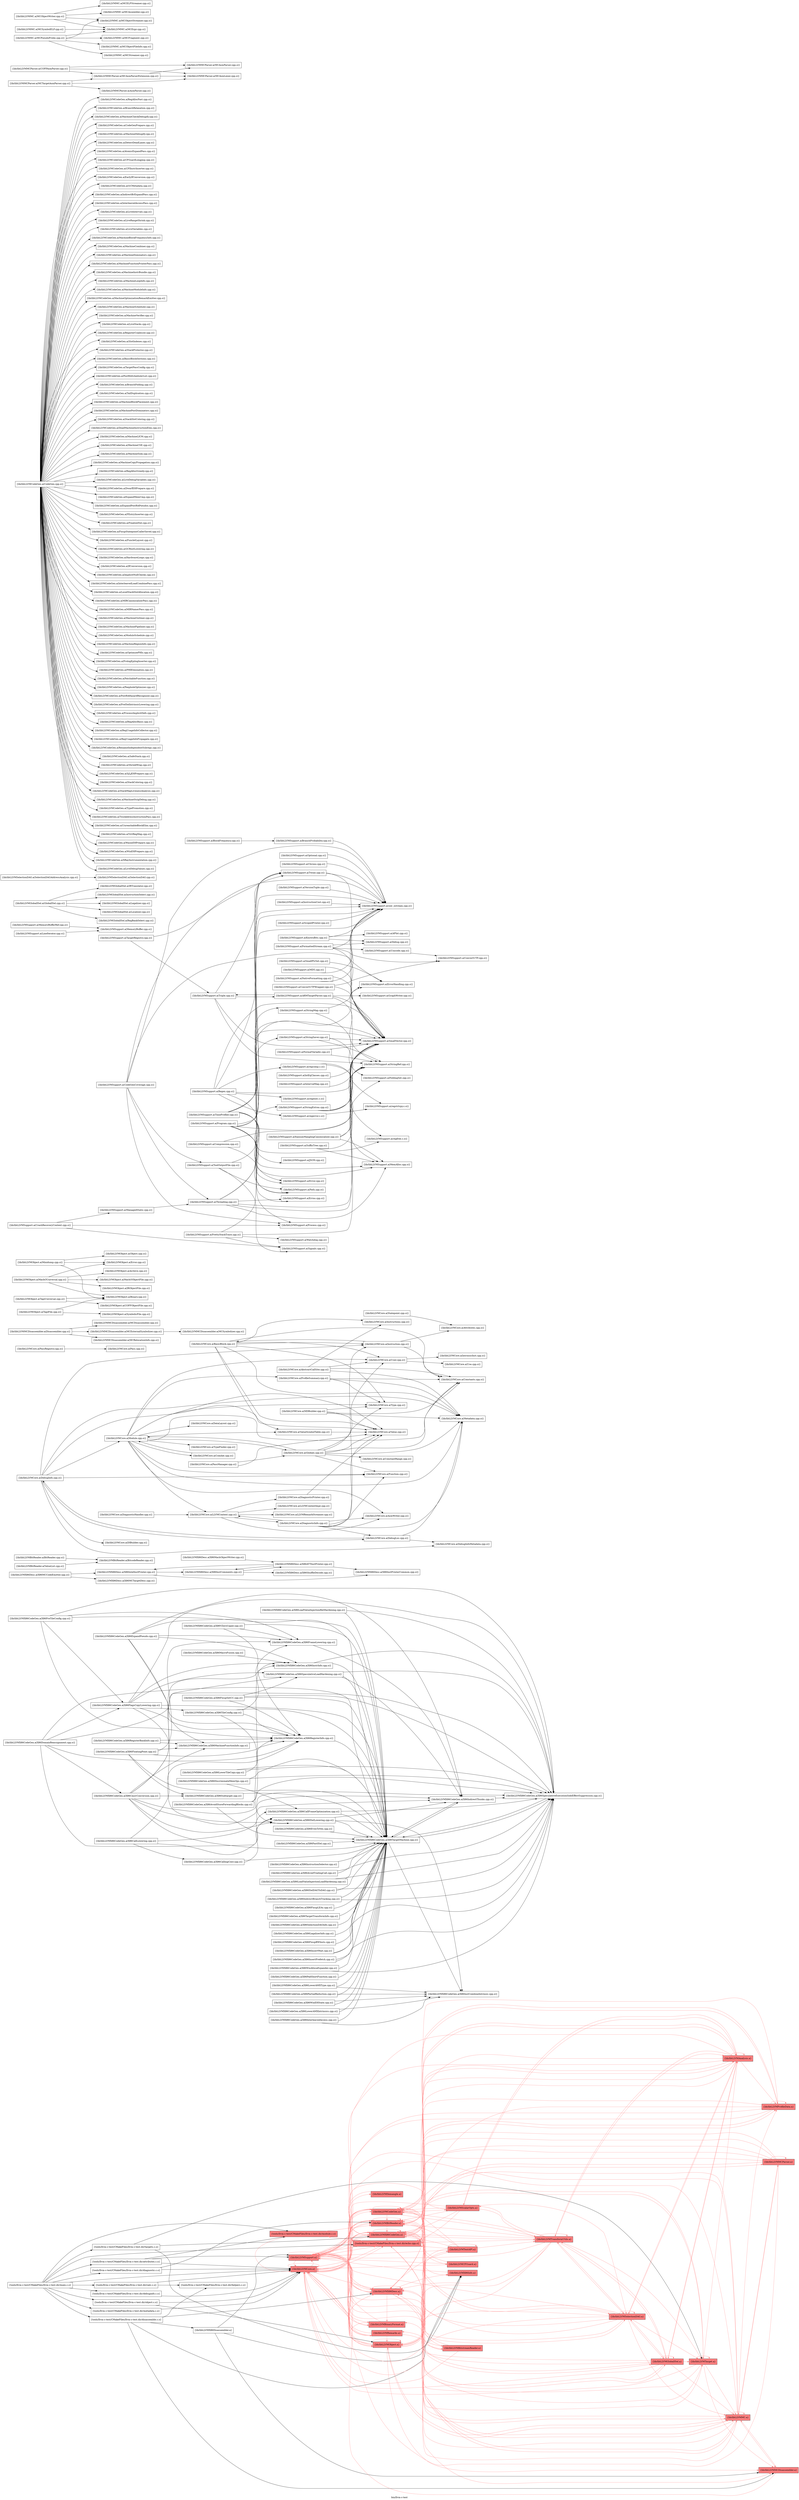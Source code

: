 digraph "bin/llvm-c-test" {
	label="bin/llvm-c-test";
	rankdir="LR"
	{ rank=same; Node0x56349ef67438;  }
	{ rank=same; Node0x56349ef61538; Node0x56349ef6e6e8; Node0x56349ef6fe58;  }
	{ rank=same; Node0x56349ef6eb98; Node0x56349ef6d658; Node0x56349ef6d1a8; Node0x56349ef61bc8; Node0x56349ef6a138; Node0x56349ef5dd48; Node0x56349ef6ef08; Node0x56349ef68478; Node0x56349ef60318;  }

	Node0x56349ef67438 [shape=record,shape=box,group=0,label="{tools/llvm-c-test/CMakeFiles/llvm-c-test.dir/attributes.c.o}"];
	Node0x56349ef67438 -> Node0x56349ef61538;
	Node0x56349ef67438 -> Node0x56349ef6e6e8;
	Node0x56349ef67438 -> Node0x56349ef6fe58;
	Node0x56349ef61538 [shape=record,shape=box,style=filled,fillcolor="1.000000 0.5 1",group=1,label="{tools/llvm-c-test/CMakeFiles/llvm-c-test.dir/module.c.o}"];
	Node0x56349ef61538 -> Node0x56349ef6eb98[color="1.000000 0.5 1"];
	Node0x56349ef61538 -> Node0x56349ef6e6e8[color="1.000000 0.5 1"];
	Node0x56349ef6e6e8 [shape=record,shape=box,style=filled,fillcolor="1.000000 0.5 1",group=1,label="{lib/libLLVMCore.a}"];
	Node0x56349ef6e6e8 -> Node0x56349ef6d658[color="1.000000 0.5 1"];
	Node0x56349ef6e6e8 -> Node0x56349ef6e6e8[color="1.000000 0.5 1"];
	Node0x56349ef6e6e8 -> Node0x56349ef6d1a8[color="1.000000 0.5 1"];
	Node0x56349ef6e6e8 -> Node0x56349ef6fe58[color="1.000000 0.5 1"];
	Node0x56349ef6e6e8 -> Node0x56349ef61bc8[color="1.000000 0.5 1"];
	Node0x56349ef6e6e8 -> Node0x56349ef6a138[color="1.000000 0.5 1"];
	Node0x56349ef6e6e8 -> Node0x56349ef6eb98[color="1.000000 0.5 1"];
	Node0x56349ef6e6e8 -> Node0x56349ef5dd48[color="1.000000 0.5 1"];
	Node0x56349ef6fe58 [shape=record,shape=box,style=filled,fillcolor="1.000000 0.5 1",group=1,label="{lib/libLLVMSupport.a}"];
	Node0x56349ef6fe58 -> Node0x56349ef6a138[color="1.000000 0.5 1"];
	Node0x56349ef6fe58 -> Node0x56349ef6d658[color="1.000000 0.5 1"];
	Node0x56349ef6fe58 -> Node0x56349ef6eb98[color="1.000000 0.5 1"];
	Node0x56349ef6fe58 -> Node0x56349ef6e6e8[color="1.000000 0.5 1"];
	Node0x56349ef6fe58 -> Node0x56349ef6ef08[color="1.000000 0.5 1"];
	Node0x56349ef6fe58 -> Node0x56349ef6fe58[color="1.000000 0.5 1"];
	Node0x56349ef6fe58 -> Node0x56349ef6d1a8[color="1.000000 0.5 1"];
	Node0x56349ef6fe58 -> Node0x56349ef68478[color="1.000000 0.5 1"];
	Node0x56349ef6fe58 -> Node0x56349ef60318[color="1.000000 0.5 1"];
	Node0x56349ef6b998 [shape=record,shape=box,group=0,label="{tools/llvm-c-test/CMakeFiles/llvm-c-test.dir/calc.c.o}"];
	Node0x56349ef6b998 -> Node0x56349ef69558;
	Node0x56349ef6b998 -> Node0x56349ef6e6e8;
	Node0x56349ef69558 [shape=record,shape=box,group=0,label="{tools/llvm-c-test/CMakeFiles/llvm-c-test.dir/helpers.c.o}"];
	Node0x56349ef6b6c8 [shape=record,shape=box,group=0,label="{tools/llvm-c-test/CMakeFiles/llvm-c-test.dir/debuginfo.c.o}"];
	Node0x56349ef6b6c8 -> Node0x56349ef6e6e8;
	Node0x56349ef6aa48 [shape=record,shape=box,group=0,label="{tools/llvm-c-test/CMakeFiles/llvm-c-test.dir/diagnostic.c.o}"];
	Node0x56349ef6aa48 -> Node0x56349ef6eb98;
	Node0x56349ef6aa48 -> Node0x56349ef6e6e8;
	Node0x56349ef6eb98 [shape=record,shape=box,style=filled,fillcolor="1.000000 0.5 1",group=1,label="{lib/libLLVMBitReader.a}"];
	Node0x56349ef6eb98 -> Node0x56349ef6e6e8[color="1.000000 0.5 1"];
	Node0x56349ef6eb98 -> Node0x56349ef6fe58[color="1.000000 0.5 1"];
	Node0x56349ef6eb98 -> Node0x56349ef6d658[color="1.000000 0.5 1"];
	Node0x56349ef6eb98 -> Node0x56349ef6eb98[color="1.000000 0.5 1"];
	Node0x56349ef6eb98 -> Node0x56349ef6d1a8[color="1.000000 0.5 1"];
	Node0x56349ef6eb98 -> Node0x56349ef609a8[color="1.000000 0.5 1"];
	Node0x56349ef6a408 [shape=record,shape=box,group=0,label="{tools/llvm-c-test/CMakeFiles/llvm-c-test.dir/disassemble.c.o}"];
	Node0x56349ef6a408 -> Node0x56349ef69558;
	Node0x56349ef6a408 -> Node0x56349ef6d1a8;
	Node0x56349ef6a408 -> Node0x56349ef6e058;
	Node0x56349ef6a408 -> Node0x56349ef6db08;
	Node0x56349ef6a408 -> Node0x56349ef6f598;
	Node0x56349ef6d1a8 [shape=record,shape=box,style=filled,fillcolor="1.000000 0.5 1",group=1,label="{lib/libLLVMX86Desc.a}"];
	Node0x56349ef6d1a8 -> Node0x56349ef6fe58[color="1.000000 0.5 1"];
	Node0x56349ef6d1a8 -> Node0x56349ef6d658[color="1.000000 0.5 1"];
	Node0x56349ef6d1a8 -> Node0x56349ef6d1a8[color="1.000000 0.5 1"];
	Node0x56349ef6d1a8 -> Node0x56349ef6db08[color="1.000000 0.5 1"];
	Node0x56349ef6d1a8 -> Node0x56349ef6f598[color="1.000000 0.5 1"];
	Node0x56349ef6d1a8 -> Node0x56349ef60ea8[color="1.000000 0.5 1"];
	Node0x56349ef6d1a8 -> Node0x56349ef61bc8[color="1.000000 0.5 1"];
	Node0x56349ef6e058 [shape=record,shape=box,group=0,label="{lib/libLLVMX86Disassembler.a}"];
	Node0x56349ef6e058 -> Node0x56349ef6db08;
	Node0x56349ef6e058 -> Node0x56349ef6f598;
	Node0x56349ef6e058 -> Node0x56349ef6fe58;
	Node0x56349ef6db08 [shape=record,shape=box,style=filled,fillcolor="1.000000 0.5 1",group=1,label="{lib/libLLVMX86Info.a}"];
	Node0x56349ef6db08 -> Node0x56349ef6fe58[color="1.000000 0.5 1"];
	Node0x56349ef6f598 [shape=record,shape=box,style=filled,fillcolor="1.000000 0.5 1",group=1,label="{lib/libLLVMMCDisassembler.a}"];
	Node0x56349ef6f598 -> Node0x56349ef6fe58[color="1.000000 0.5 1"];
	Node0x56349ef6f598 -> Node0x56349ef60ea8[color="1.000000 0.5 1"];
	Node0x56349ef6a138 [shape=record,shape=box,style=filled,fillcolor="1.000000 0.5 1",group=1,label="{tools/llvm-c-test/CMakeFiles/llvm-c-test.dir/echo.cpp.o}"];
	Node0x56349ef6a138 -> Node0x56349ef61538[color="1.000000 0.5 1"];
	Node0x56349ef6a138 -> Node0x56349ef6e6e8[color="1.000000 0.5 1"];
	Node0x56349ef6a138 -> Node0x56349ef6fe58[color="1.000000 0.5 1"];
	Node0x56349ef6a138 -> Node0x56349ef6f9a8[color="1.000000 0.5 1"];
	Node0x56349ef6f9a8 [shape=record,shape=box,style=filled,fillcolor="1.000000 0.5 1",group=1,label="{lib/libLLVMTarget.a}"];
	Node0x56349ef6f9a8 -> Node0x56349ef6d658[color="1.000000 0.5 1"];
	Node0x56349ef6f9a8 -> Node0x56349ef6e6e8[color="1.000000 0.5 1"];
	Node0x56349ef6f9a8 -> Node0x56349ef6fe58[color="1.000000 0.5 1"];
	Node0x56349ef6f9a8 -> Node0x56349ef6aef8[color="1.000000 0.5 1"];
	Node0x56349ef6f9a8 -> Node0x56349ef6f9a8[color="1.000000 0.5 1"];
	Node0x56349ef6f9a8 -> Node0x56349ef60ea8[color="1.000000 0.5 1"];
	Node0x56349ef6f9a8 -> Node0x56349ef6f598[color="1.000000 0.5 1"];
	Node0x56349ef6cb18 [shape=record,shape=box,group=0,label="{tools/llvm-c-test/CMakeFiles/llvm-c-test.dir/main.c.o}"];
	Node0x56349ef6cb18 -> Node0x56349ef67438;
	Node0x56349ef6cb18 -> Node0x56349ef6b998;
	Node0x56349ef6cb18 -> Node0x56349ef6b6c8;
	Node0x56349ef6cb18 -> Node0x56349ef6aa48;
	Node0x56349ef6cb18 -> Node0x56349ef6a408;
	Node0x56349ef6cb18 -> Node0x56349ef6a138;
	Node0x56349ef6cb18 -> Node0x56349ef61538;
	Node0x56349ef6cb18 -> Node0x56349ef61c68;
	Node0x56349ef6cb18 -> Node0x56349ef60fe8;
	Node0x56349ef6cb18 -> Node0x56349ef60368;
	Node0x56349ef6cb18 -> Node0x56349ef6e6e8;
	Node0x56349ef61c68 [shape=record,shape=box,group=0,label="{tools/llvm-c-test/CMakeFiles/llvm-c-test.dir/metadata.c.o}"];
	Node0x56349ef61c68 -> Node0x56349ef6e6e8;
	Node0x56349ef60fe8 [shape=record,shape=box,group=0,label="{tools/llvm-c-test/CMakeFiles/llvm-c-test.dir/object.c.o}"];
	Node0x56349ef60fe8 -> Node0x56349ef6e6e8;
	Node0x56349ef60fe8 -> Node0x56349ef6ef08;
	Node0x56349ef60368 [shape=record,shape=box,group=0,label="{tools/llvm-c-test/CMakeFiles/llvm-c-test.dir/targets.c.o}"];
	Node0x56349ef60368 -> Node0x56349ef6d658;
	Node0x56349ef60368 -> Node0x56349ef6db08;
	Node0x56349ef60368 -> Node0x56349ef6f9a8;
	Node0x56349ef6ef08 [shape=record,shape=box,style=filled,fillcolor="1.000000 0.5 1",group=1,label="{lib/libLLVMObject.a}"];
	Node0x56349ef6ef08 -> Node0x56349ef6eb98[color="1.000000 0.5 1"];
	Node0x56349ef6ef08 -> Node0x56349ef6d1a8[color="1.000000 0.5 1"];
	Node0x56349ef6ef08 -> Node0x56349ef6ef08[color="1.000000 0.5 1"];
	Node0x56349ef6ef08 -> Node0x56349ef6fe58[color="1.000000 0.5 1"];
	Node0x56349ef6ef08 -> Node0x56349ef61bc8[color="1.000000 0.5 1"];
	Node0x56349ef6ef08 -> Node0x56349ef60ea8[color="1.000000 0.5 1"];
	Node0x56349ef6ef08 -> Node0x56349ef6e6e8[color="1.000000 0.5 1"];
	Node0x56349ef6ef08 -> Node0x56349ef6f598[color="1.000000 0.5 1"];
	Node0x56349ef6ef08 -> Node0x56349ef63978[color="1.000000 0.5 1"];
	Node0x56349ef6ef08 -> Node0x56349ef6d658[color="1.000000 0.5 1"];
	Node0x56349ef6ef08 -> Node0x56349ef63e78[color="1.000000 0.5 1"];
	Node0x56349ef6d658 [shape=record,shape=box,style=filled,fillcolor="1.000000 0.5 1",group=1,label="{lib/libLLVMX86CodeGen.a}"];
	Node0x56349ef6d658 -> Node0x56349ef6e6e8[color="1.000000 0.5 1"];
	Node0x56349ef6d658 -> Node0x56349ef6d658[color="1.000000 0.5 1"];
	Node0x56349ef6d658 -> Node0x56349ef6db08[color="1.000000 0.5 1"];
	Node0x56349ef6d658 -> Node0x56349ef6fe58[color="1.000000 0.5 1"];
	Node0x56349ef6d658 -> Node0x56349ef6f9a8[color="1.000000 0.5 1"];
	Node0x56349ef6d658 -> Node0x56349ef67168[color="1.000000 0.5 1"];
	Node0x56349ef6d658 -> Node0x56349ef68978[color="1.000000 0.5 1"];
	Node0x56349ef6d658 -> Node0x56349ef68478[color="1.000000 0.5 1"];
	Node0x56349ef6d658 -> Node0x56349ef6aef8[color="1.000000 0.5 1"];
	Node0x56349ef6d658 -> Node0x56349ef62078[color="1.000000 0.5 1"];
	Node0x56349ef6d658 -> Node0x56349ef60ea8[color="1.000000 0.5 1"];
	Node0x56349ef6d658 -> Node0x56349ef6d1a8[color="1.000000 0.5 1"];
	Node0x56349ef6d658 -> Node0x56349ef6a138[color="1.000000 0.5 1"];
	Node0x56349ef6d658 -> Node0x56349ef64378[color="1.000000 0.5 1"];
	Node0x56349ef6d658 -> Node0x56349ef6b3f8[color="1.000000 0.5 1"];
	Node0x56349ef5f198 [shape=record,shape=box,group=0,label="{lib/libLLVMX86CodeGen.a(X86TargetMachine.cpp.o)}"];
	Node0x56349ef5f198 -> Node0x56349ef5e478;
	Node0x56349ef5f198 -> Node0x56349ef5d898;
	Node0x56349ef5f198 -> Node0x56349ef5dc08;
	Node0x56349ef5e478 [shape=record,shape=box,group=0,label="{lib/libLLVMX86CodeGen.a(X86InstCombineIntrinsic.cpp.o)}"];
	Node0x56349ef5d898 [shape=record,shape=box,group=0,label="{lib/libLLVMX86CodeGen.a(X86SpeculativeExecutionSideEffectSuppression.cpp.o)}"];
	Node0x56349ef5d898 -> Node0x56349ef5f198;
	Node0x56349ef5dc08 [shape=record,shape=box,group=0,label="{lib/libLLVMX86CodeGen.a(X86IndirectThunks.cpp.o)}"];
	Node0x56349ef5dc08 -> Node0x56349ef5f198;
	Node0x56349ef5dc08 -> Node0x56349ef5d898;
	Node0x56349ef67168 [shape=record,shape=box,style=filled,fillcolor="1.000000 0.5 1",group=1,label="{lib/libLLVMGlobalISel.a}"];
	Node0x56349ef67168 -> Node0x56349ef6d658[color="1.000000 0.5 1"];
	Node0x56349ef67168 -> Node0x56349ef6e6e8[color="1.000000 0.5 1"];
	Node0x56349ef67168 -> Node0x56349ef6fe58[color="1.000000 0.5 1"];
	Node0x56349ef67168 -> Node0x56349ef68478[color="1.000000 0.5 1"];
	Node0x56349ef67168 -> Node0x56349ef67168[color="1.000000 0.5 1"];
	Node0x56349ef67168 -> Node0x56349ef6f9a8[color="1.000000 0.5 1"];
	Node0x56349ef67168 -> Node0x56349ef68978[color="1.000000 0.5 1"];
	Node0x56349ef67168 -> Node0x56349ef6aef8[color="1.000000 0.5 1"];
	Node0x56349ef67168 -> Node0x56349ef60ea8[color="1.000000 0.5 1"];
	Node0x56349ef67168 -> Node0x56349ef6a138[color="1.000000 0.5 1"];
	Node0x56349ef67168 -> Node0x56349ef6b3f8[color="1.000000 0.5 1"];
	Node0x56349ef68978 [shape=record,shape=box,style=filled,fillcolor="1.000000 0.5 1",group=1,label="{lib/libLLVMSelectionDAG.a}"];
	Node0x56349ef68978 -> Node0x56349ef6d658[color="1.000000 0.5 1"];
	Node0x56349ef68978 -> Node0x56349ef6e6e8[color="1.000000 0.5 1"];
	Node0x56349ef68978 -> Node0x56349ef6fe58[color="1.000000 0.5 1"];
	Node0x56349ef68978 -> Node0x56349ef67168[color="1.000000 0.5 1"];
	Node0x56349ef68978 -> Node0x56349ef68978[color="1.000000 0.5 1"];
	Node0x56349ef68978 -> Node0x56349ef68478[color="1.000000 0.5 1"];
	Node0x56349ef68978 -> Node0x56349ef6aef8[color="1.000000 0.5 1"];
	Node0x56349ef68978 -> Node0x56349ef60ea8[color="1.000000 0.5 1"];
	Node0x56349ef68978 -> Node0x56349ef6eb98[color="1.000000 0.5 1"];
	Node0x56349ef68978 -> Node0x56349ef6f9a8[color="1.000000 0.5 1"];
	Node0x56349ef68978 -> Node0x56349ef6b3f8[color="1.000000 0.5 1"];
	Node0x56349ef68978 -> Node0x56349ef6d1a8[color="1.000000 0.5 1"];
	Node0x56349ef68978 -> Node0x56349ef6ef08[color="1.000000 0.5 1"];
	Node0x56349ef68478 [shape=record,shape=box,style=filled,fillcolor="1.000000 0.5 1",group=1,label="{lib/libLLVMCodeGen.a}"];
	Node0x56349ef68478 -> Node0x56349ef6d658[color="1.000000 0.5 1"];
	Node0x56349ef68478 -> Node0x56349ef6e6e8[color="1.000000 0.5 1"];
	Node0x56349ef68478 -> Node0x56349ef6fe58[color="1.000000 0.5 1"];
	Node0x56349ef68478 -> Node0x56349ef68978[color="1.000000 0.5 1"];
	Node0x56349ef68478 -> Node0x56349ef68478[color="1.000000 0.5 1"];
	Node0x56349ef68478 -> Node0x56349ef6aef8[color="1.000000 0.5 1"];
	Node0x56349ef68478 -> Node0x56349ef60ea8[color="1.000000 0.5 1"];
	Node0x56349ef68478 -> Node0x56349ef6eb98[color="1.000000 0.5 1"];
	Node0x56349ef68478 -> Node0x56349ef67168[color="1.000000 0.5 1"];
	Node0x56349ef68478 -> Node0x56349ef6b3f8[color="1.000000 0.5 1"];
	Node0x56349ef68478 -> Node0x56349ef6d1a8[color="1.000000 0.5 1"];
	Node0x56349ef68478 -> Node0x56349ef6f9a8[color="1.000000 0.5 1"];
	Node0x56349ef68478 -> Node0x56349ef6a138[color="1.000000 0.5 1"];
	Node0x56349ef68478 -> Node0x56349ef6ef08[color="1.000000 0.5 1"];
	Node0x56349ef68478 -> Node0x56349ef64378[color="1.000000 0.5 1"];
	Node0x56349ef68478 -> Node0x56349ef69af8[color="1.000000 0.5 1"];
	Node0x56349ef6aef8 [shape=record,shape=box,style=filled,fillcolor="1.000000 0.5 1",group=1,label="{lib/libLLVMAnalysis.a}"];
	Node0x56349ef6aef8 -> Node0x56349ef6d658[color="1.000000 0.5 1"];
	Node0x56349ef6aef8 -> Node0x56349ef6e6e8[color="1.000000 0.5 1"];
	Node0x56349ef6aef8 -> Node0x56349ef6fe58[color="1.000000 0.5 1"];
	Node0x56349ef6aef8 -> Node0x56349ef6aef8[color="1.000000 0.5 1"];
	Node0x56349ef6aef8 -> Node0x56349ef6a138[color="1.000000 0.5 1"];
	Node0x56349ef6aef8 -> Node0x56349ef6eb98[color="1.000000 0.5 1"];
	Node0x56349ef6aef8 -> Node0x56349ef68478[color="1.000000 0.5 1"];
	Node0x56349ef6aef8 -> Node0x56349ef6b3f8[color="1.000000 0.5 1"];
	Node0x56349ef6aef8 -> Node0x56349ef68978[color="1.000000 0.5 1"];
	Node0x56349ef6aef8 -> Node0x56349ef6d1a8[color="1.000000 0.5 1"];
	Node0x56349ef6aef8 -> Node0x56349ef67168[color="1.000000 0.5 1"];
	Node0x56349ef6aef8 -> Node0x56349ef69af8[color="1.000000 0.5 1"];
	Node0x56349ef6aef8 -> Node0x56349ef64378[color="1.000000 0.5 1"];
	Node0x56349ef62078 [shape=record,shape=box,style=filled,fillcolor="1.000000 0.5 1",group=1,label="{lib/libLLVMCFGuard.a}"];
	Node0x56349ef62078 -> Node0x56349ef6d658[color="1.000000 0.5 1"];
	Node0x56349ef62078 -> Node0x56349ef6e6e8[color="1.000000 0.5 1"];
	Node0x56349ef62078 -> Node0x56349ef6fe58[color="1.000000 0.5 1"];
	Node0x56349ef60ea8 [shape=record,shape=box,style=filled,fillcolor="1.000000 0.5 1",group=1,label="{lib/libLLVMMC.a}"];
	Node0x56349ef60ea8 -> Node0x56349ef6d1a8[color="1.000000 0.5 1"];
	Node0x56349ef60ea8 -> Node0x56349ef6fe58[color="1.000000 0.5 1"];
	Node0x56349ef60ea8 -> Node0x56349ef60ea8[color="1.000000 0.5 1"];
	Node0x56349ef60ea8 -> Node0x56349ef6eb98[color="1.000000 0.5 1"];
	Node0x56349ef60ea8 -> Node0x56349ef6e6e8[color="1.000000 0.5 1"];
	Node0x56349ef60ea8 -> Node0x56349ef6ef08[color="1.000000 0.5 1"];
	Node0x56349ef60ea8 -> Node0x56349ef68478[color="1.000000 0.5 1"];
	Node0x56349ef60ea8 -> Node0x56349ef63978[color="1.000000 0.5 1"];
	Node0x56349ef60ea8 -> Node0x56349ef6d658[color="1.000000 0.5 1"];
	Node0x56349ef60ea8 -> Node0x56349ef6f598[color="1.000000 0.5 1"];
	Node0x56349ef60ea8 -> Node0x56349ef64378[color="1.000000 0.5 1"];
	Node0x56349ef60ea8 -> Node0x56349ef61bc8[color="1.000000 0.5 1"];
	Node0x56349ef60ea8 -> Node0x56349ef6a138[color="1.000000 0.5 1"];
	Node0x56349ef6fea8 [shape=record,shape=box,group=0,label="{lib/libLLVMX86CodeGen.a(X86LoadValueInjectionRetHardening.cpp.o)}"];
	Node0x56349ef6fea8 -> Node0x56349ef5f198;
	Node0x56349ef6fea8 -> Node0x56349ef5d898;
	Node0x56349ef6f638 [shape=record,shape=box,group=0,label="{lib/libLLVMX86CodeGen.a(X86RegisterInfo.cpp.o)}"];
	Node0x56349ef6f638 -> Node0x56349ef5f198;
	Node0x56349ef6e558 [shape=record,shape=box,group=0,label="{lib/libLLVMX86CodeGen.a(X86MachineFunctionInfo.cpp.o)}"];
	Node0x56349ef6e558 -> Node0x56349ef6f638;
	Node0x56349ef5f0f8 [shape=record,shape=box,group=0,label="{lib/libLLVMX86CodeGen.a(X86ISelLowering.cpp.o)}"];
	Node0x56349ef5f0f8 -> Node0x56349ef5f198;
	Node0x56349ef5f0f8 -> Node0x56349ef5e478;
	Node0x56349ef5f0f8 -> Node0x56349ef5dc08;
	Node0x56349ef5ee28 [shape=record,shape=box,group=0,label="{lib/libLLVMX86CodeGen.a(X86FastISel.cpp.o)}"];
	Node0x56349ef5ee28 -> Node0x56349ef5f198;
	Node0x56349ef5e1a8 [shape=record,shape=box,group=0,label="{lib/libLLVMX86CodeGen.a(X86Subtarget.cpp.o)}"];
	Node0x56349ef5e1a8 -> Node0x56349ef5f198;
	Node0x56349ef5df28 [shape=record,shape=box,group=0,label="{lib/libLLVMX86CodeGen.a(X86InstrInfo.cpp.o)}"];
	Node0x56349ef5df28 -> Node0x56349ef5f198;
	Node0x56349ef5df28 -> Node0x56349ef5d898;
	Node0x56349ef5cdf8 [shape=record,shape=box,group=0,label="{lib/libLLVMX86CodeGen.a(X86FrameLowering.cpp.o)}"];
	Node0x56349ef5cdf8 -> Node0x56349ef5dc08;
	Node0x56349ef60db8 [shape=record,shape=box,group=0,label="{lib/libLLVMX86CodeGen.a(X86SelectionDAGInfo.cpp.o)}"];
	Node0x56349ef60db8 -> Node0x56349ef5f198;
	Node0x56349ef6ebe8 [shape=record,shape=box,group=0,label="{lib/libLLVMX86CodeGen.a(X86CallLowering.cpp.o)}"];
	Node0x56349ef6ebe8 -> Node0x56349ef5dc08;
	Node0x56349ef6ebe8 -> Node0x56349ef6f638;
	Node0x56349ef6ebe8 -> Node0x56349ef5f0f8;
	Node0x56349ef6ebe8 -> Node0x56349ef6e878;
	Node0x56349ef6e878 [shape=record,shape=box,group=0,label="{lib/libLLVMX86CodeGen.a(X86CallingConv.cpp.o)}"];
	Node0x56349ef6e878 -> Node0x56349ef5f198;
	Node0x56349ef6e878 -> Node0x56349ef5f0f8;
	Node0x56349ef70498 [shape=record,shape=box,group=0,label="{lib/libLLVMX86CodeGen.a(X86LegalizerInfo.cpp.o)}"];
	Node0x56349ef70498 -> Node0x56349ef5f198;
	Node0x56349ef70038 [shape=record,shape=box,group=0,label="{lib/libLLVMX86CodeGen.a(X86RegisterBankInfo.cpp.o)}"];
	Node0x56349ef70038 -> Node0x56349ef6f638;
	Node0x56349ef70038 -> Node0x56349ef6e558;
	Node0x56349ef6cd98 [shape=record,shape=box,group=0,label="{lib/libLLVMX86CodeGen.a(X86InstructionSelector.cpp.o)}"];
	Node0x56349ef6cd98 -> Node0x56349ef5f198;
	Node0x56349ef6cac8 [shape=record,shape=box,group=0,label="{lib/libLLVMX86CodeGen.a(X86MacroFusion.cpp.o)}"];
	Node0x56349ef6cac8 -> Node0x56349ef5df28;
	Node0x56349ef6be48 [shape=record,shape=box,group=0,label="{lib/libLLVMX86CodeGen.a(X86InterleavedAccess.cpp.o)}"];
	Node0x56349ef6be48 -> Node0x56349ef5f198;
	Node0x56349ef6be48 -> Node0x56349ef5e478;
	Node0x56349ef6e008 [shape=record,shape=box,group=0,label="{lib/libLLVMX86CodeGen.a(X86AvoidTrailingCall.cpp.o)}"];
	Node0x56349ef6e008 -> Node0x56349ef5f198;
	Node0x56349ef6e008 -> Node0x56349ef5d898;
	Node0x56349ef6dd38 [shape=record,shape=box,group=0,label="{lib/libLLVMX86CodeGen.a(X86ExpandPseudo.cpp.o)}"];
	Node0x56349ef6dd38 -> Node0x56349ef5f198;
	Node0x56349ef6dd38 -> Node0x56349ef5dc08;
	Node0x56349ef6dd38 -> Node0x56349ef6f638;
	Node0x56349ef6dd38 -> Node0x56349ef6e558;
	Node0x56349ef6dd38 -> Node0x56349ef5df28;
	Node0x56349ef6dd38 -> Node0x56349ef5cdf8;
	Node0x56349ef6d158 [shape=record,shape=box,group=0,label="{lib/libLLVMX86CodeGen.a(X86LowerTileCopy.cpp.o)}"];
	Node0x56349ef6d158 -> Node0x56349ef5f198;
	Node0x56349ef6d158 -> Node0x56349ef5d898;
	Node0x56349ef6d158 -> Node0x56349ef6f638;
	Node0x56349ef6a4f8 [shape=record,shape=box,group=0,label="{lib/libLLVMX86CodeGen.a(X86FloatingPoint.cpp.o)}"];
	Node0x56349ef6a4f8 -> Node0x56349ef5f198;
	Node0x56349ef6a4f8 -> Node0x56349ef6f638;
	Node0x56349ef6a4f8 -> Node0x56349ef6e558;
	Node0x56349ef6a4f8 -> Node0x56349ef5e1a8;
	Node0x56349ef6a4f8 -> Node0x56349ef5cdf8;
	Node0x56349ef65368 [shape=record,shape=box,group=0,label="{lib/libLLVMX86CodeGen.a(X86LoadValueInjectionLoadHardening.cpp.o)}"];
	Node0x56349ef65368 -> Node0x56349ef5f198;
	Node0x56349ef65368 -> Node0x56349ef5d898;
	Node0x56349ef5e7e8 [shape=record,shape=box,group=0,label="{lib/libLLVMX86CodeGen.a(X86TileConfig.cpp.o)}"];
	Node0x56349ef5e7e8 -> Node0x56349ef5f198;
	Node0x56349ef5e7e8 -> Node0x56349ef6f638;
	Node0x56349ef5e7e8 -> Node0x56349ef5f0f8;
	Node0x56349ef5e7e8 -> Node0x56349ef5cdf8;
	Node0x56349ef5f468 [shape=record,shape=box,group=0,label="{lib/libLLVMX86CodeGen.a(X86SpeculativeLoadHardening.cpp.o)}"];
	Node0x56349ef5f468 -> Node0x56349ef5f198;
	Node0x56349ef5f468 -> Node0x56349ef5d898;
	Node0x56349ef5f468 -> Node0x56349ef5dc08;
	Node0x56349ef5ebf8 [shape=record,shape=box,group=0,label="{lib/libLLVMX86CodeGen.a(X86FlagsCopyLowering.cpp.o)}"];
	Node0x56349ef5ebf8 -> Node0x56349ef5f198;
	Node0x56349ef5ebf8 -> Node0x56349ef5d898;
	Node0x56349ef5ebf8 -> Node0x56349ef6f638;
	Node0x56349ef5ebf8 -> Node0x56349ef5f0f8;
	Node0x56349ef5ebf8 -> Node0x56349ef5df28;
	Node0x56349ef5ebf8 -> Node0x56349ef5e7e8;
	Node0x56349ef5ebf8 -> Node0x56349ef5f468;
	Node0x56349ef5d118 [shape=record,shape=box,group=0,label="{lib/libLLVMX86CodeGen.a(X86FixupSetCC.cpp.o)}"];
	Node0x56349ef5d118 -> Node0x56349ef5f198;
	Node0x56349ef5d118 -> Node0x56349ef5d898;
	Node0x56349ef5d118 -> Node0x56349ef6f638;
	Node0x56349ef5d118 -> Node0x56349ef5f468;
	Node0x56349ef61218 [shape=record,shape=box,group=0,label="{lib/libLLVMX86CodeGen.a(X86CallFrameOptimization.cpp.o)}"];
	Node0x56349ef61218 -> Node0x56349ef5f198;
	Node0x56349ef61218 -> Node0x56349ef5d898;
	Node0x56349ef60a48 [shape=record,shape=box,group=0,label="{lib/libLLVMX86CodeGen.a(X86AvoidStoreForwardingBlocks.cpp.o)}"];
	Node0x56349ef60a48 -> Node0x56349ef5f198;
	Node0x56349ef60a48 -> Node0x56349ef5d898;
	Node0x56349ef60a48 -> Node0x56349ef5df28;
	Node0x56349ef616c8 [shape=record,shape=box,group=0,label="{lib/libLLVMX86CodeGen.a(X86PreTileConfig.cpp.o)}"];
	Node0x56349ef616c8 -> Node0x56349ef5f198;
	Node0x56349ef616c8 -> Node0x56349ef5d898;
	Node0x56349ef616c8 -> Node0x56349ef6f638;
	Node0x56349ef616c8 -> Node0x56349ef5cdf8;
	Node0x56349ef616c8 -> Node0x56349ef5ebf8;
	Node0x56349ef5fc88 [shape=record,shape=box,group=0,label="{lib/libLLVMX86CodeGen.a(X86CmovConversion.cpp.o)}"];
	Node0x56349ef5fc88 -> Node0x56349ef5f198;
	Node0x56349ef5fc88 -> Node0x56349ef5d898;
	Node0x56349ef5fc88 -> Node0x56349ef5dc08;
	Node0x56349ef5fc88 -> Node0x56349ef6e558;
	Node0x56349ef5fc88 -> Node0x56349ef5f0f8;
	Node0x56349ef5fc88 -> Node0x56349ef5e1a8;
	Node0x56349ef5fc88 -> Node0x56349ef5df28;
	Node0x56349ef5fc88 -> Node0x56349ef5f468;
	Node0x56349ef5f4b8 [shape=record,shape=box,group=0,label="{lib/libLLVMX86CodeGen.a(X86ISelDAGToDAG.cpp.o)}"];
	Node0x56349ef5f4b8 -> Node0x56349ef5f198;
	Node0x56349ef5f4b8 -> Node0x56349ef5d898;
	Node0x56349ef6de78 [shape=record,shape=box,group=0,label="{lib/libLLVMX86CodeGen.a(X86IndirectBranchTracking.cpp.o)}"];
	Node0x56349ef6de78 -> Node0x56349ef5f198;
	Node0x56349ef6de78 -> Node0x56349ef5d898;
	Node0x56349ef6d248 [shape=record,shape=box,group=0,label="{lib/libLLVMX86CodeGen.a(X86EvexToVex.cpp.o)}"];
	Node0x56349ef6d248 -> Node0x56349ef5f198;
	Node0x56349ef6ce38 [shape=record,shape=box,group=0,label="{lib/libLLVMX86CodeGen.a(X86DiscriminateMemOps.cpp.o)}"];
	Node0x56349ef6ce38 -> Node0x56349ef5f198;
	Node0x56349ef6ce38 -> Node0x56349ef5d898;
	Node0x56349ef6ce38 -> Node0x56349ef61218;
	Node0x56349ef6c258 [shape=record,shape=box,group=0,label="{lib/libLLVMX86CodeGen.a(X86InsertPrefetch.cpp.o)}"];
	Node0x56349ef6c258 -> Node0x56349ef5f198;
	Node0x56349ef6c258 -> Node0x56349ef5d898;
	Node0x56349ef64378 [shape=record,shape=box,style=filled,fillcolor="1.000000 0.5 1",group=1,label="{lib/libLLVMProfileData.a}"];
	Node0x56349ef64378 -> Node0x56349ef6d658[color="1.000000 0.5 1"];
	Node0x56349ef64378 -> Node0x56349ef6eb98[color="1.000000 0.5 1"];
	Node0x56349ef64378 -> Node0x56349ef6e6e8[color="1.000000 0.5 1"];
	Node0x56349ef64378 -> Node0x56349ef6ef08[color="1.000000 0.5 1"];
	Node0x56349ef64378 -> Node0x56349ef6fe58[color="1.000000 0.5 1"];
	Node0x56349ef64378 -> Node0x56349ef68478[color="1.000000 0.5 1"];
	Node0x56349ef64378 -> Node0x56349ef6d1a8[color="1.000000 0.5 1"];
	Node0x56349ef64378 -> Node0x56349ef64378[color="1.000000 0.5 1"];
	Node0x56349ef6c028 [shape=record,shape=box,group=0,label="{lib/libLLVMX86CodeGen.a(X86FixupBWInsts.cpp.o)}"];
	Node0x56349ef6c028 -> Node0x56349ef5f198;
	Node0x56349ef70b28 [shape=record,shape=box,group=0,label="{lib/libLLVMX86CodeGen.a(X86PadShortFunction.cpp.o)}"];
	Node0x56349ef70b28 -> Node0x56349ef5f198;
	Node0x56349ef6fef8 [shape=record,shape=box,group=0,label="{lib/libLLVMX86CodeGen.a(X86FixupLEAs.cpp.o)}"];
	Node0x56349ef6fef8 -> Node0x56349ef5f198;
	Node0x56349ef6fb38 [shape=record,shape=box,group=0,label="{lib/libLLVMX86CodeGen.a(X86LowerAMXIntrinsics.cpp.o)}"];
	Node0x56349ef6fb38 -> Node0x56349ef5f198;
	Node0x56349ef6fb38 -> Node0x56349ef5e478;
	Node0x56349ef6b3f8 [shape=record,shape=box,style=filled,fillcolor="1.000000 0.5 1",group=1,label="{lib/libLLVMTransformUtils.a}"];
	Node0x56349ef6b3f8 -> Node0x56349ef6a138[color="1.000000 0.5 1"];
	Node0x56349ef6b3f8 -> Node0x56349ef6e6e8[color="1.000000 0.5 1"];
	Node0x56349ef6b3f8 -> Node0x56349ef6d658[color="1.000000 0.5 1"];
	Node0x56349ef6b3f8 -> Node0x56349ef68478[color="1.000000 0.5 1"];
	Node0x56349ef6b3f8 -> Node0x56349ef6fe58[color="1.000000 0.5 1"];
	Node0x56349ef6b3f8 -> Node0x56349ef6b3f8[color="1.000000 0.5 1"];
	Node0x56349ef6b3f8 -> Node0x56349ef6aef8[color="1.000000 0.5 1"];
	Node0x56349ef6b3f8 -> Node0x56349ef69af8[color="1.000000 0.5 1"];
	Node0x56349ef6b3f8 -> Node0x56349ef6eb98[color="1.000000 0.5 1"];
	Node0x56349ef6b3f8 -> Node0x56349ef6d1a8[color="1.000000 0.5 1"];
	Node0x56349ef6b3f8 -> Node0x56349ef6f9a8[color="1.000000 0.5 1"];
	Node0x56349ef6b3f8 -> Node0x56349ef67168[color="1.000000 0.5 1"];
	Node0x56349ef6b3f8 -> Node0x56349ef68978[color="1.000000 0.5 1"];
	Node0x56349ef6b3f8 -> Node0x56349ef6ef08[color="1.000000 0.5 1"];
	Node0x56349ef6ef58 [shape=record,shape=box,group=0,label="{lib/libLLVMX86CodeGen.a(X86LowerAMXType.cpp.o)}"];
	Node0x56349ef6ef58 -> Node0x56349ef5f198;
	Node0x56349ef6ef58 -> Node0x56349ef5e478;
	Node0x56349ef6ed78 [shape=record,shape=box,group=0,label="{lib/libLLVMX86CodeGen.a(X86DomainReassignment.cpp.o)}"];
	Node0x56349ef6ed78 -> Node0x56349ef5f198;
	Node0x56349ef6ed78 -> Node0x56349ef5d898;
	Node0x56349ef6ed78 -> Node0x56349ef6f638;
	Node0x56349ef6ed78 -> Node0x56349ef5ebf8;
	Node0x56349ef6ed78 -> Node0x56349ef61218;
	Node0x56349ef6ed78 -> Node0x56349ef5fc88;
	Node0x56349ef692d8 [shape=record,shape=box,group=0,label="{lib/libLLVMX86CodeGen.a(X86PartialReduction.cpp.o)}"];
	Node0x56349ef692d8 -> Node0x56349ef5f198;
	Node0x56349ef692d8 -> Node0x56349ef5e478;
	Node0x56349ef642d8 [shape=record,shape=box,group=0,label="{lib/libLLVMX86CodeGen.a(X86TargetTransformInfo.cpp.o)}"];
	Node0x56349ef642d8 -> Node0x56349ef5f198;
	Node0x56349ef63c48 [shape=record,shape=box,group=0,label="{lib/libLLVMX86CodeGen.a(X86VZeroUpper.cpp.o)}"];
	Node0x56349ef63c48 -> Node0x56349ef5f198;
	Node0x56349ef63c48 -> Node0x56349ef6f638;
	Node0x56349ef63c48 -> Node0x56349ef5cdf8;
	Node0x56349ef634c8 [shape=record,shape=box,group=0,label="{lib/libLLVMX86CodeGen.a(X86WinAllocaExpander.cpp.o)}"];
	Node0x56349ef634c8 -> Node0x56349ef5f198;
	Node0x56349ef634c8 -> Node0x56349ef5d898;
	Node0x56349ef6ab88 [shape=record,shape=box,group=0,label="{lib/libLLVMX86CodeGen.a(X86WinEHState.cpp.o)}"];
	Node0x56349ef6ab88 -> Node0x56349ef5f198;
	Node0x56349ef6ab88 -> Node0x56349ef5e478;
	Node0x56349ef6b308 [shape=record,shape=box,group=0,label="{lib/libLLVMX86CodeGen.a(X86InsertWait.cpp.o)}"];
	Node0x56349ef6b308 -> Node0x56349ef5f198;
	Node0x56349ef6b308 -> Node0x56349ef5d898;
	Node0x56349ef6a098 [shape=record,shape=box,group=0,label="{lib/libLLVMX86Desc.a(X86IntelInstPrinter.cpp.o)}"];
	Node0x56349ef6a098 -> Node0x56349ef6a868;
	Node0x56349ef6a098 -> Node0x56349ef687e8;
	Node0x56349ef6a868 [shape=record,shape=box,group=0,label="{lib/libLLVMX86Desc.a(X86InstPrinterCommon.cpp.o)}"];
	Node0x56349ef687e8 [shape=record,shape=box,group=0,label="{lib/libLLVMX86Desc.a(X86InstComments.cpp.o)}"];
	Node0x56349ef687e8 -> Node0x56349ef6b9e8;
	Node0x56349ef687e8 -> Node0x56349ef6c078;
	Node0x56349ef6b9e8 [shape=record,shape=box,group=0,label="{lib/libLLVMX86Desc.a(X86ShuffleDecode.cpp.o)}"];
	Node0x56349ef6c078 [shape=record,shape=box,group=0,label="{lib/libLLVMX86Desc.a(X86ATTInstPrinter.cpp.o)}"];
	Node0x56349ef6c078 -> Node0x56349ef6a098;
	Node0x56349ef6c078 -> Node0x56349ef6a868;
	Node0x56349ef6c078 -> Node0x56349ef687e8;
	Node0x56349ef61bc8 [shape=record,shape=box,style=filled,fillcolor="1.000000 0.5 1",group=1,label="{lib/libLLVMBinaryFormat.a}"];
	Node0x56349ef61bc8 -> Node0x56349ef6e6e8[color="1.000000 0.5 1"];
	Node0x56349ef61bc8 -> Node0x56349ef6fe58[color="1.000000 0.5 1"];
	Node0x56349ef61bc8 -> Node0x56349ef5dd48[color="1.000000 0.5 1"];
	Node0x56349ef61bc8 -> Node0x56349ef6eb98[color="1.000000 0.5 1"];
	Node0x56349ef6d388 [shape=record,shape=box,group=0,label="{lib/libLLVMX86Desc.a(X86MCCodeEmitter.cpp.o)}"];
	Node0x56349ef6d388 -> Node0x56349ef69878;
	Node0x56349ef6d388 -> Node0x56349ef6a098;
	Node0x56349ef69878 [shape=record,shape=box,group=0,label="{lib/libLLVMX86Desc.a(X86MCTargetDesc.cpp.o)}"];
	Node0x56349ef60cc8 [shape=record,shape=box,group=0,label="{lib/libLLVMX86Desc.a(X86MachObjectWriter.cpp.o)}"];
	Node0x56349ef60cc8 -> Node0x56349ef6c078;
	Node0x56349ef6f8b8 [shape=record,shape=box,group=0,label="{lib/libLLVMBitReader.a(BitReader.cpp.o)}"];
	Node0x56349ef6f8b8 -> Node0x56349ef6f1d8;
	Node0x56349ef6f1d8 [shape=record,shape=box,group=0,label="{lib/libLLVMBitReader.a(BitcodeReader.cpp.o)}"];
	Node0x56349ef609a8 [shape=record,shape=box,style=filled,fillcolor="1.000000 0.5 1",group=1,label="{lib/libLLVMBitstreamReader.a}"];
	Node0x56349ef609a8 -> Node0x56349ef6eb98[color="1.000000 0.5 1"];
	Node0x56349ef609a8 -> Node0x56349ef6d1a8[color="1.000000 0.5 1"];
	Node0x56349ef609a8 -> Node0x56349ef6e6e8[color="1.000000 0.5 1"];
	Node0x56349ef609a8 -> Node0x56349ef6fe58[color="1.000000 0.5 1"];
	Node0x56349ef609a8 -> Node0x56349ef5dd48[color="1.000000 0.5 1"];
	Node0x56349ef5f558 [shape=record,shape=box,group=0,label="{lib/libLLVMBitReader.a(ValueList.cpp.o)}"];
	Node0x56349ef5f558 -> Node0x56349ef6f1d8;
	Node0x56349ef61178 [shape=record,shape=box,group=0,label="{lib/libLLVMCore.a(BasicBlock.cpp.o)}"];
	Node0x56349ef61178 -> Node0x56349ef5d8e8;
	Node0x56349ef61178 -> Node0x56349ef68ce8;
	Node0x56349ef61178 -> Node0x56349ef68fb8;
	Node0x56349ef61178 -> Node0x56349ef62ca8;
	Node0x56349ef61178 -> Node0x56349ef694b8;
	Node0x56349ef61178 -> Node0x56349ef6aae8;
	Node0x56349ef61178 -> Node0x56349ef68568;
	Node0x56349ef61178 -> Node0x56349ef68d38;
	Node0x56349ef5d8e8 [shape=record,shape=box,group=0,label="{lib/libLLVMCore.a(Constants.cpp.o)}"];
	Node0x56349ef68ce8 [shape=record,shape=box,group=0,label="{lib/libLLVMCore.a(Instruction.cpp.o)}"];
	Node0x56349ef68ce8 -> Node0x56349ef5fcd8;
	Node0x56349ef68ce8 -> Node0x56349ef61178;
	Node0x56349ef68ce8 -> Node0x56349ef5d8e8;
	Node0x56349ef68fb8 [shape=record,shape=box,group=0,label="{lib/libLLVMCore.a(Instructions.cpp.o)}"];
	Node0x56349ef62ca8 [shape=record,shape=box,group=0,label="{lib/libLLVMCore.a(Metadata.cpp.o)}"];
	Node0x56349ef694b8 [shape=record,shape=box,group=0,label="{lib/libLLVMCore.a(Type.cpp.o)}"];
	Node0x56349ef6aae8 [shape=record,shape=box,group=0,label="{lib/libLLVMCore.a(User.cpp.o)}"];
	Node0x56349ef6aae8 -> Node0x56349ef64698;
	Node0x56349ef6aae8 -> Node0x56349ef6a368;
	Node0x56349ef68568 [shape=record,shape=box,group=0,label="{lib/libLLVMCore.a(Value.cpp.o)}"];
	Node0x56349ef68d38 [shape=record,shape=box,group=0,label="{lib/libLLVMCore.a(ValueSymbolTable.cpp.o)}"];
	Node0x56349ef68d38 -> Node0x56349ef68568;
	Node0x56349ef61998 [shape=record,shape=box,group=0,label="{lib/libLLVMCore.a(Comdat.cpp.o)}"];
	Node0x56349ef61998 -> Node0x56349ef63928;
	Node0x56349ef63928 [shape=record,shape=box,group=0,label="{lib/libLLVMCore.a(Module.cpp.o)}"];
	Node0x56349ef63928 -> Node0x56349ef60408;
	Node0x56349ef63928 -> Node0x56349ef61998;
	Node0x56349ef63928 -> Node0x56349ef5d8e8;
	Node0x56349ef63928 -> Node0x56349ef5d9d8;
	Node0x56349ef63928 -> Node0x56349ef66678;
	Node0x56349ef63928 -> Node0x56349ef6bc18;
	Node0x56349ef63928 -> Node0x56349ef65778;
	Node0x56349ef63928 -> Node0x56349ef62ca8;
	Node0x56349ef63928 -> Node0x56349ef64b98;
	Node0x56349ef63928 -> Node0x56349ef694b8;
	Node0x56349ef63928 -> Node0x56349ef69be8;
	Node0x56349ef63928 -> Node0x56349ef6aae8;
	Node0x56349ef63928 -> Node0x56349ef68568;
	Node0x56349ef63928 -> Node0x56349ef68d38;
	Node0x56349ef5ccb8 [shape=record,shape=box,group=0,label="{lib/libLLVMCore.a(DebugInfo.cpp.o)}"];
	Node0x56349ef5ccb8 -> Node0x56349ef5d488;
	Node0x56349ef5ccb8 -> Node0x56349ef5f148;
	Node0x56349ef5ccb8 -> Node0x56349ef5e4c8;
	Node0x56349ef5ccb8 -> Node0x56349ef66678;
	Node0x56349ef5ccb8 -> Node0x56349ef68ce8;
	Node0x56349ef5ccb8 -> Node0x56349ef62ca8;
	Node0x56349ef5ccb8 -> Node0x56349ef63928;
	Node0x56349ef5ccb8 -> Node0x56349ef68568;
	Node0x56349ef5d488 [shape=record,shape=box,group=0,label="{lib/libLLVMCore.a(DIBuilder.cpp.o)}"];
	Node0x56349ef5f148 [shape=record,shape=box,group=0,label="{lib/libLLVMCore.a(DebugInfoMetadata.cpp.o)}"];
	Node0x56349ef5e4c8 [shape=record,shape=box,group=0,label="{lib/libLLVMCore.a(DebugLoc.cpp.o)}"];
	Node0x56349ef5e4c8 -> Node0x56349ef5ccb8;
	Node0x56349ef5e4c8 -> Node0x56349ef5f148;
	Node0x56349ef5e4c8 -> Node0x56349ef62ca8;
	Node0x56349ef66678 [shape=record,shape=box,group=0,label="{lib/libLLVMCore.a(Function.cpp.o)}"];
	Node0x56349ef65188 [shape=record,shape=box,group=0,label="{lib/libLLVMCore.a(DiagnosticInfo.cpp.o)}"];
	Node0x56349ef65188 -> Node0x56349ef60408;
	Node0x56349ef65188 -> Node0x56349ef5e4c8;
	Node0x56349ef65188 -> Node0x56349ef66678;
	Node0x56349ef65188 -> Node0x56349ef68ce8;
	Node0x56349ef65188 -> Node0x56349ef65778;
	Node0x56349ef65188 -> Node0x56349ef62ca8;
	Node0x56349ef65188 -> Node0x56349ef68568;
	Node0x56349ef60408 [shape=record,shape=box,group=0,label="{lib/libLLVMCore.a(AsmWriter.cpp.o)}"];
	Node0x56349ef65778 [shape=record,shape=box,group=0,label="{lib/libLLVMCore.a(LLVMContext.cpp.o)}"];
	Node0x56349ef65778 -> Node0x56349ef60408;
	Node0x56349ef65778 -> Node0x56349ef65188;
	Node0x56349ef65778 -> Node0x56349ef653b8;
	Node0x56349ef65778 -> Node0x56349ef64f58;
	Node0x56349ef65778 -> Node0x56349ef66858;
	Node0x56349ef653b8 [shape=record,shape=box,group=0,label="{lib/libLLVMCore.a(DiagnosticPrinter.cpp.o)}"];
	Node0x56349ef653b8 -> Node0x56349ef68568;
	Node0x56349ef6acc8 [shape=record,shape=box,group=0,label="{lib/libLLVMCore.a(AbstractCallSite.cpp.o)}"];
	Node0x56349ef6acc8 -> Node0x56349ef5d8e8;
	Node0x56349ef6acc8 -> Node0x56349ef68fb8;
	Node0x56349ef6acc8 -> Node0x56349ef62ca8;
	Node0x56349ef6acc8 -> Node0x56349ef6aae8;
	Node0x56349ef6bc18 [shape=record,shape=box,group=0,label="{lib/libLLVMCore.a(Globals.cpp.o)}"];
	Node0x56349ef6bc18 -> Node0x56349ef5cf38;
	Node0x56349ef6bc18 -> Node0x56349ef5d8e8;
	Node0x56349ef6bc18 -> Node0x56349ef66678;
	Node0x56349ef6bc18 -> Node0x56349ef62ca8;
	Node0x56349ef6bc18 -> Node0x56349ef63928;
	Node0x56349ef6bc18 -> Node0x56349ef694b8;
	Node0x56349ef6bc18 -> Node0x56349ef6aae8;
	Node0x56349ef6bc18 -> Node0x56349ef68568;
	Node0x56349ef5cf38 [shape=record,shape=box,group=0,label="{lib/libLLVMCore.a(ConstantRange.cpp.o)}"];
	Node0x56349ef5fcd8 [shape=record,shape=box,group=0,label="{lib/libLLVMCore.a(Attributes.cpp.o)}"];
	Node0x56349ef64f58 [shape=record,shape=box,group=0,label="{lib/libLLVMCore.a(LLVMContextImpl.cpp.o)}"];
	Node0x56349ef66858 [shape=record,shape=box,group=0,label="{lib/libLLVMCore.a(LLVMRemarkStreamer.cpp.o)}"];
	Node0x56349ef65b38 [shape=record,shape=box,group=0,label="{lib/libLLVMCore.a(DiagnosticHandler.cpp.o)}"];
	Node0x56349ef65b38 -> Node0x56349ef65778;
	Node0x56349ef5dd48 [shape=record,shape=box,style=filled,fillcolor="1.000000 0.5 1",group=1,label="{lib/libLLVMRemarks.a}"];
	Node0x56349ef5dd48 -> Node0x56349ef6fe58[color="1.000000 0.5 1"];
	Node0x56349ef5dd48 -> Node0x56349ef6eb98[color="1.000000 0.5 1"];
	Node0x56349ef5dd48 -> Node0x56349ef6e6e8[color="1.000000 0.5 1"];
	Node0x56349ef5dd48 -> Node0x56349ef6d1a8[color="1.000000 0.5 1"];
	Node0x56349ef5dd48 -> Node0x56349ef6ef08[color="1.000000 0.5 1"];
	Node0x56349ef5dd48 -> Node0x56349ef609a8[color="1.000000 0.5 1"];
	Node0x56349ef5dd48 -> Node0x56349ef68478[color="1.000000 0.5 1"];
	Node0x56349ef62028 [shape=record,shape=box,group=0,label="{lib/libLLVMCore.a(MDBuilder.cpp.o)}"];
	Node0x56349ef62028 -> Node0x56349ef5d8e8;
	Node0x56349ef62028 -> Node0x56349ef62ca8;
	Node0x56349ef62028 -> Node0x56349ef694b8;
	Node0x56349ef62028 -> Node0x56349ef68568;
	Node0x56349ef5d9d8 [shape=record,shape=box,group=0,label="{lib/libLLVMCore.a(DataLayout.cpp.o)}"];
	Node0x56349ef64b98 [shape=record,shape=box,group=0,label="{lib/libLLVMCore.a(ProfileSummary.cpp.o)}"];
	Node0x56349ef64b98 -> Node0x56349ef5d8e8;
	Node0x56349ef64b98 -> Node0x56349ef62ca8;
	Node0x56349ef64b98 -> Node0x56349ef694b8;
	Node0x56349ef69be8 [shape=record,shape=box,group=0,label="{lib/libLLVMCore.a(TypeFinder.cpp.o)}"];
	Node0x56349ef62848 [shape=record,shape=box,group=0,label="{lib/libLLVMCore.a(PassManager.cpp.o)}"];
	Node0x56349ef62848 -> Node0x56349ef6bc18;
	Node0x56349ef62848 -> Node0x56349ef68568;
	Node0x56349ef66808 [shape=record,shape=box,group=0,label="{lib/libLLVMCore.a(PassRegistry.cpp.o)}"];
	Node0x56349ef66808 -> Node0x56349ef69508;
	Node0x56349ef69508 [shape=record,shape=box,group=0,label="{lib/libLLVMCore.a(Pass.cpp.o)}"];
	Node0x56349ef64698 [shape=record,shape=box,group=0,label="{lib/libLLVMCore.a(IntrinsicInst.cpp.o)}"];
	Node0x56349ef6a368 [shape=record,shape=box,group=0,label="{lib/libLLVMCore.a(Use.cpp.o)}"];
	Node0x56349ef67de8 [shape=record,shape=box,group=0,label="{lib/libLLVMMCDisassembler.a(Disassembler.cpp.o)}"];
	Node0x56349ef67de8 -> Node0x56349ef67938;
	Node0x56349ef67de8 -> Node0x56349ef6aa98;
	Node0x56349ef67de8 -> Node0x56349ef6bb78;
	Node0x56349ef67938 [shape=record,shape=box,group=0,label="{lib/libLLVMMCDisassembler.a(MCDisassembler.cpp.o)}"];
	Node0x56349ef6aa98 [shape=record,shape=box,group=0,label="{lib/libLLVMMCDisassembler.a(MCExternalSymbolizer.cpp.o)}"];
	Node0x56349ef6aa98 -> Node0x56349ef69b98;
	Node0x56349ef6bb78 [shape=record,shape=box,group=0,label="{lib/libLLVMMCDisassembler.a(MCRelocationInfo.cpp.o)}"];
	Node0x56349ef69b98 [shape=record,shape=box,group=0,label="{lib/libLLVMMCDisassembler.a(MCSymbolizer.cpp.o)}"];
	Node0x56349ef61f88 [shape=record,shape=box,group=0,label="{lib/libLLVMObject.a(MachOUniversal.cpp.o)}"];
	Node0x56349ef61f88 -> Node0x56349ef6a688;
	Node0x56349ef61f88 -> Node0x56349ef6d9c8;
	Node0x56349ef61f88 -> Node0x56349ef62398;
	Node0x56349ef61f88 -> Node0x56349ef62708;
	Node0x56349ef61f88 -> Node0x56349ef661c8;
	Node0x56349ef6a688 [shape=record,shape=box,group=0,label="{lib/libLLVMObject.a(Binary.cpp.o)}"];
	Node0x56349ef6d9c8 [shape=record,shape=box,group=0,label="{lib/libLLVMObject.a(Error.cpp.o)}"];
	Node0x56349ef62398 [shape=record,shape=box,group=0,label="{lib/libLLVMObject.a(Archive.cpp.o)}"];
	Node0x56349ef62708 [shape=record,shape=box,group=0,label="{lib/libLLVMObject.a(MachOObjectFile.cpp.o)}"];
	Node0x56349ef661c8 [shape=record,shape=box,group=0,label="{lib/libLLVMObject.a(IRObjectFile.cpp.o)}"];
	Node0x56349ef63978 [shape=record,shape=box,style=filled,fillcolor="1.000000 0.5 1",group=1,label="{lib/libLLVMMCParser.a}"];
	Node0x56349ef63978 -> Node0x56349ef6eb98[color="1.000000 0.5 1"];
	Node0x56349ef63978 -> Node0x56349ef6d1a8[color="1.000000 0.5 1"];
	Node0x56349ef63978 -> Node0x56349ef6ef08[color="1.000000 0.5 1"];
	Node0x56349ef63978 -> Node0x56349ef6fe58[color="1.000000 0.5 1"];
	Node0x56349ef63978 -> Node0x56349ef63978[color="1.000000 0.5 1"];
	Node0x56349ef63978 -> Node0x56349ef68478[color="1.000000 0.5 1"];
	Node0x56349ef63978 -> Node0x56349ef60ea8[color="1.000000 0.5 1"];
	Node0x56349ef63978 -> Node0x56349ef6d658[color="1.000000 0.5 1"];
	Node0x56349ef63978 -> Node0x56349ef6e6e8[color="1.000000 0.5 1"];
	Node0x56349ef65458 [shape=record,shape=box,group=0,label="{lib/libLLVMObject.a(Minidump.cpp.o)}"];
	Node0x56349ef65458 -> Node0x56349ef695f8;
	Node0x56349ef65458 -> Node0x56349ef6a688;
	Node0x56349ef65458 -> Node0x56349ef6d9c8;
	Node0x56349ef695f8 [shape=record,shape=box,group=0,label="{lib/libLLVMObject.a(Object.cpp.o)}"];
	Node0x56349ef681a8 [shape=record,shape=box,group=0,label="{lib/libLLVMObject.a(TapiUniversal.cpp.o)}"];
	Node0x56349ef681a8 -> Node0x56349ef6a688;
	Node0x56349ef681a8 -> Node0x56349ef695a8;
	Node0x56349ef695a8 [shape=record,shape=box,group=0,label="{lib/libLLVMObject.a(COFFObjectFile.cpp.o)}"];
	Node0x56349ef63e78 [shape=record,shape=box,style=filled,fillcolor="1.000000 0.5 1",group=1,label="{lib/libLLVMTextAPI.a}"];
	Node0x56349ef63e78 -> Node0x56349ef6fe58[color="1.000000 0.5 1"];
	Node0x56349ef63e78 -> Node0x56349ef63e78[color="1.000000 0.5 1"];
	Node0x56349ef63e78 -> Node0x56349ef6eb98[color="1.000000 0.5 1"];
	Node0x56349ef63e78 -> Node0x56349ef6d1a8[color="1.000000 0.5 1"];
	Node0x56349ef63e78 -> Node0x56349ef6ef08[color="1.000000 0.5 1"];
	Node0x56349ef63e78 -> Node0x56349ef68478[color="1.000000 0.5 1"];
	Node0x56349ef63e78 -> Node0x56349ef6a138[color="1.000000 0.5 1"];
	Node0x56349ef63e78 -> Node0x56349ef6d658[color="1.000000 0.5 1"];
	Node0x56349ef63e78 -> Node0x56349ef6b3f8[color="1.000000 0.5 1"];
	Node0x56349ef68e28 [shape=record,shape=box,group=0,label="{lib/libLLVMObject.a(TapiFile.cpp.o)}"];
	Node0x56349ef68e28 -> Node0x56349ef6a688;
	Node0x56349ef68e28 -> Node0x56349ef686f8;
	Node0x56349ef686f8 [shape=record,shape=box,group=0,label="{lib/libLLVMObject.a(SymbolicFile.cpp.o)}"];
	Node0x56349ef61088 [shape=record,shape=box,group=0,label="{lib/libLLVMSupport.a(BranchProbability.cpp.o)}"];
	Node0x56349ef61088 -> Node0x56349ef6b358;
	Node0x56349ef6b358 [shape=record,shape=box,group=0,label="{lib/libLLVMSupport.a(raw_ostream.cpp.o)}"];
	Node0x56349ef61308 [shape=record,shape=box,group=0,label="{lib/libLLVMSupport.a(Chrono.cpp.o)}"];
	Node0x56349ef61308 -> Node0x56349ef6b358;
	Node0x56349ef5d0c8 [shape=record,shape=box,group=0,label="{lib/libLLVMSupport.a(CodeGenCoverage.cpp.o)}"];
	Node0x56349ef5d0c8 -> Node0x56349ef62d48;
	Node0x56349ef5d0c8 -> Node0x56349ef6b2b8;
	Node0x56349ef5d0c8 -> Node0x56349ef6a8b8;
	Node0x56349ef5d0c8 -> Node0x56349ef6b358;
	Node0x56349ef5d0c8 -> Node0x56349ef670c8;
	Node0x56349ef5d0c8 -> Node0x56349ef641e8;
	Node0x56349ef62d48 [shape=record,shape=box,group=0,label="{lib/libLLVMSupport.a(ErrorHandling.cpp.o)}"];
	Node0x56349ef6b2b8 [shape=record,shape=box,group=0,label="{lib/libLLVMSupport.a(ToolOutputFile.cpp.o)}"];
	Node0x56349ef6b2b8 -> Node0x56349ef6b358;
	Node0x56349ef6b2b8 -> Node0x56349ef67848;
	Node0x56349ef6b2b8 -> Node0x56349ef65d68;
	Node0x56349ef6a8b8 [shape=record,shape=box,group=0,label="{lib/libLLVMSupport.a(Twine.cpp.o)}"];
	Node0x56349ef6a8b8 -> Node0x56349ef6ce88;
	Node0x56349ef6a8b8 -> Node0x56349ef6b358;
	Node0x56349ef670c8 [shape=record,shape=box,group=0,label="{lib/libLLVMSupport.a(Process.cpp.o)}"];
	Node0x56349ef641e8 [shape=record,shape=box,group=0,label="{lib/libLLVMSupport.a(Threading.cpp.o)}"];
	Node0x56349ef641e8 -> Node0x56349ef62d48;
	Node0x56349ef641e8 -> Node0x56349ef69698;
	Node0x56349ef641e8 -> Node0x56349ef6ce88;
	Node0x56349ef641e8 -> Node0x56349ef69008;
	Node0x56349ef641e8 -> Node0x56349ef6a8b8;
	Node0x56349ef641e8 -> Node0x56349ef65f98;
	Node0x56349ef5d758 [shape=record,shape=box,group=0,label="{lib/libLLVMSupport.a(ConvertUTFWrapper.cpp.o)}"];
	Node0x56349ef5d758 -> Node0x56349ef5e338;
	Node0x56349ef5d758 -> Node0x56349ef6ce88;
	Node0x56349ef5e338 [shape=record,shape=box,group=0,label="{lib/libLLVMSupport.a(ConvertUTF.cpp.o)}"];
	Node0x56349ef6ce88 [shape=record,shape=box,group=0,label="{lib/libLLVMSupport.a(SmallVector.cpp.o)}"];
	Node0x56349ef63b08 [shape=record,shape=box,group=0,label="{lib/libLLVMSupport.a(FormattedStream.cpp.o)}"];
	Node0x56349ef63b08 -> Node0x56349ef5e338;
	Node0x56349ef63b08 -> Node0x56349ef614e8;
	Node0x56349ef63b08 -> Node0x56349ef6ce88;
	Node0x56349ef63b08 -> Node0x56349ef699b8;
	Node0x56349ef63b08 -> Node0x56349ef6b358;
	Node0x56349ef614e8 [shape=record,shape=box,group=0,label="{lib/libLLVMSupport.a(Debug.cpp.o)}"];
	Node0x56349ef699b8 [shape=record,shape=box,group=0,label="{lib/libLLVMSupport.a(Unicode.cpp.o)}"];
	Node0x56349ef699b8 -> Node0x56349ef5e338;
	Node0x56349ef648c8 [shape=record,shape=box,group=0,label="{lib/libLLVMSupport.a(FormatVariadic.cpp.o)}"];
	Node0x56349ef648c8 -> Node0x56349ef6ce88;
	Node0x56349ef648c8 -> Node0x56349ef69008;
	Node0x56349ef69008 [shape=record,shape=box,group=0,label="{lib/libLLVMSupport.a(StringRef.cpp.o)}"];
	Node0x56349ef688d8 [shape=record,shape=box,group=0,label="{lib/libLLVMSupport.a(InstructionCost.cpp.o)}"];
	Node0x56349ef688d8 -> Node0x56349ef6b358;
	Node0x56349ef681f8 [shape=record,shape=box,group=0,label="{lib/libLLVMSupport.a(KnownBits.cpp.o)}"];
	Node0x56349ef681f8 -> Node0x56349ef64fa8;
	Node0x56349ef681f8 -> Node0x56349ef614e8;
	Node0x56349ef681f8 -> Node0x56349ef6b358;
	Node0x56349ef64fa8 [shape=record,shape=box,group=0,label="{lib/libLLVMSupport.a(APInt.cpp.o)}"];
	Node0x56349ef69d28 [shape=record,shape=box,group=0,label="{lib/libLLVMSupport.a(ManagedStatic.cpp.o)}"];
	Node0x56349ef69d28 -> Node0x56349ef641e8;
	Node0x56349ef6af48 [shape=record,shape=box,group=0,label="{lib/libLLVMSupport.a(MemoryBufferRef.cpp.o)}"];
	Node0x56349ef6af48 -> Node0x56349ef6b5d8;
	Node0x56349ef6b5d8 [shape=record,shape=box,group=0,label="{lib/libLLVMSupport.a(MemoryBuffer.cpp.o)}"];
	Node0x56349ef63158 [shape=record,shape=box,group=0,label="{lib/libLLVMSupport.a(MD5.cpp.o)}"];
	Node0x56349ef63158 -> Node0x56349ef6ce88;
	Node0x56349ef63158 -> Node0x56349ef6b358;
	Node0x56349ef63888 [shape=record,shape=box,group=0,label="{lib/libLLVMSupport.a(NativeFormatting.cpp.o)}"];
	Node0x56349ef63888 -> Node0x56349ef6ce88;
	Node0x56349ef63888 -> Node0x56349ef6b358;
	Node0x56349ef64008 [shape=record,shape=box,group=0,label="{lib/libLLVMSupport.a(PrettyStackTrace.cpp.o)}"];
	Node0x56349ef64008 -> Node0x56349ef6ce88;
	Node0x56349ef64008 -> Node0x56349ef6b358;
	Node0x56349ef64008 -> Node0x56349ef65d68;
	Node0x56349ef64008 -> Node0x56349ef63f18;
	Node0x56349ef65d68 [shape=record,shape=box,group=0,label="{lib/libLLVMSupport.a(Signals.cpp.o)}"];
	Node0x56349ef63f18 [shape=record,shape=box,group=0,label="{lib/libLLVMSupport.a(Watchdog.cpp.o)}"];
	Node0x56349ef6fb88 [shape=record,shape=box,group=0,label="{lib/libLLVMSupport.a(Regex.cpp.o)}"];
	Node0x56349ef6fb88 -> Node0x56349ef6ce88;
	Node0x56349ef6fb88 -> Node0x56349ef69008;
	Node0x56349ef6fb88 -> Node0x56349ef6a8b8;
	Node0x56349ef6fb88 -> Node0x56349ef62d98;
	Node0x56349ef6fb88 -> Node0x56349ef620c8;
	Node0x56349ef6fb88 -> Node0x56349ef63b58;
	Node0x56349ef6fb88 -> Node0x56349ef64238;
	Node0x56349ef62d98 [shape=record,shape=box,group=0,label="{lib/libLLVMSupport.a(regcomp.c.o)}"];
	Node0x56349ef62d98 -> Node0x56349ef64238;
	Node0x56349ef62d98 -> Node0x56349ef63658;
	Node0x56349ef620c8 [shape=record,shape=box,group=0,label="{lib/libLLVMSupport.a(regerror.c.o)}"];
	Node0x56349ef620c8 -> Node0x56349ef63658;
	Node0x56349ef63b58 [shape=record,shape=box,group=0,label="{lib/libLLVMSupport.a(regexec.c.o)}"];
	Node0x56349ef64238 [shape=record,shape=box,group=0,label="{lib/libLLVMSupport.a(regfree.c.o)}"];
	Node0x56349ef6c118 [shape=record,shape=box,group=0,label="{lib/libLLVMSupport.a(ScopedPrinter.cpp.o)}"];
	Node0x56349ef6c118 -> Node0x56349ef6b358;
	Node0x56349ef6c2a8 [shape=record,shape=box,group=0,label="{lib/libLLVMSupport.a(SmallPtrSet.cpp.o)}"];
	Node0x56349ef6c2a8 -> Node0x56349ef62d48;
	Node0x56349ef6e148 [shape=record,shape=box,group=0,label="{lib/libLLVMSupport.a(StringExtras.cpp.o)}"];
	Node0x56349ef6e148 -> Node0x56349ef6ce88;
	Node0x56349ef6e148 -> Node0x56349ef69008;
	Node0x56349ef6e148 -> Node0x56349ef6b358;
	Node0x56349ef5f508 [shape=record,shape=box,group=0,label="{lib/libLLVMSupport.a(StringMap.cpp.o)}"];
	Node0x56349ef5f508 -> Node0x56349ef62d48;
	Node0x56349ef5f508 -> Node0x56349ef638d8;
	Node0x56349ef638d8 [shape=record,shape=box,group=0,label="{lib/libLLVMSupport.a(FoldingSet.cpp.o)}"];
	Node0x56349ef60688 [shape=record,shape=box,group=0,label="{lib/libLLVMSupport.a(StringSaver.cpp.o)}"];
	Node0x56349ef60688 -> Node0x56349ef69698;
	Node0x56349ef60688 -> Node0x56349ef6ce88;
	Node0x56349ef60688 -> Node0x56349ef69008;
	Node0x56349ef69698 [shape=record,shape=box,group=0,label="{lib/libLLVMSupport.a(MemAlloc.cpp.o)}"];
	Node0x56349ef68888 [shape=record,shape=box,group=0,label="{lib/libLLVMSupport.a(TimeProfiler.cpp.o)}"];
	Node0x56349ef68888 -> Node0x56349ef62a78;
	Node0x56349ef68888 -> Node0x56349ef69698;
	Node0x56349ef68888 -> Node0x56349ef6ce88;
	Node0x56349ef68888 -> Node0x56349ef5f508;
	Node0x56349ef68888 -> Node0x56349ef67ac8;
	Node0x56349ef68888 -> Node0x56349ef6a8b8;
	Node0x56349ef68888 -> Node0x56349ef6b358;
	Node0x56349ef68888 -> Node0x56349ef67848;
	Node0x56349ef68888 -> Node0x56349ef670c8;
	Node0x56349ef62a78 [shape=record,shape=box,group=0,label="{lib/libLLVMSupport.a(Error.cpp.o)}"];
	Node0x56349ef67ac8 [shape=record,shape=box,group=0,label="{lib/libLLVMSupport.a(JSON.cpp.o)}"];
	Node0x56349ef67848 [shape=record,shape=box,group=0,label="{lib/libLLVMSupport.a(Path.cpp.o)}"];
	Node0x56349ef6ad18 [shape=record,shape=box,group=0,label="{lib/libLLVMSupport.a(Triple.cpp.o)}"];
	Node0x56349ef6ad18 -> Node0x56349ef6ce88;
	Node0x56349ef6ad18 -> Node0x56349ef69008;
	Node0x56349ef6ad18 -> Node0x56349ef6afe8;
	Node0x56349ef6ad18 -> Node0x56349ef6a8b8;
	Node0x56349ef6afe8 [shape=record,shape=box,group=0,label="{lib/libLLVMSupport.a(ARMTargetParser.cpp.o)}"];
	Node0x56349ef6afe8 -> Node0x56349ef64af8;
	Node0x56349ef6afe8 -> Node0x56349ef6ce88;
	Node0x56349ef6afe8 -> Node0x56349ef69008;
	Node0x56349ef6afe8 -> Node0x56349ef6ad18;
	Node0x56349ef64af8 [shape=record,shape=box,group=0,label="{lib/libLLVMSupport.a(GraphWriter.cpp.o)}"];
	Node0x56349ef63658 [shape=record,shape=box,group=0,label="{lib/libLLVMSupport.a(regstrlcpy.c.o)}"];
	Node0x56349ef67398 [shape=record,shape=box,group=0,label="{lib/libLLVMSupport.a(CrashRecoveryContext.cpp.o)}"];
	Node0x56349ef67398 -> Node0x56349ef69d28;
	Node0x56349ef67398 -> Node0x56349ef670c8;
	Node0x56349ef67398 -> Node0x56349ef65d68;
	Node0x56349ef662b8 [shape=record,shape=box,group=0,label="{lib/libLLVMSupport.a(Program.cpp.o)}"];
	Node0x56349ef662b8 -> Node0x56349ef69698;
	Node0x56349ef662b8 -> Node0x56349ef6ce88;
	Node0x56349ef662b8 -> Node0x56349ef6e148;
	Node0x56349ef662b8 -> Node0x56349ef60688;
	Node0x56349ef662b8 -> Node0x56349ef69008;
	Node0x56349ef662b8 -> Node0x56349ef6b358;
	Node0x56349ef662b8 -> Node0x56349ef67848;
	Node0x56349ef662b8 -> Node0x56349ef65f98;
	Node0x56349ef65f98 [shape=record,shape=box,group=0,label="{lib/libLLVMSupport.a(Errno.cpp.o)}"];
	Node0x56349ef650e8 [shape=record,shape=box,group=0,label="{lib/libLLVMSupport.a(TargetRegistry.cpp.o)}"];
	Node0x56349ef650e8 -> Node0x56349ef6ad18;
	Node0x56349ef650e8 -> Node0x56349ef6b358;
	Node0x56349ef67c58 [shape=record,shape=box,group=0,label="{lib/libLLVMGlobalISel.a(GlobalISel.cpp.o)}"];
	Node0x56349ef67c58 -> Node0x56349ef6b178;
	Node0x56349ef67c58 -> Node0x56349ef69648;
	Node0x56349ef67c58 -> Node0x56349ef6e9b8;
	Node0x56349ef67c58 -> Node0x56349ef5f058;
	Node0x56349ef67c58 -> Node0x56349ef5df78;
	Node0x56349ef6b178 [shape=record,shape=box,group=0,label="{lib/libLLVMGlobalISel.a(IRTranslator.cpp.o)}"];
	Node0x56349ef69648 [shape=record,shape=box,group=0,label="{lib/libLLVMGlobalISel.a(InstructionSelect.cpp.o)}"];
	Node0x56349ef6e9b8 [shape=record,shape=box,group=0,label="{lib/libLLVMGlobalISel.a(Legalizer.cpp.o)}"];
	Node0x56349ef5f058 [shape=record,shape=box,group=0,label="{lib/libLLVMGlobalISel.a(Localizer.cpp.o)}"];
	Node0x56349ef5df78 [shape=record,shape=box,group=0,label="{lib/libLLVMGlobalISel.a(RegBankSelect.cpp.o)}"];
	Node0x56349ef6e378 [shape=record,shape=box,group=0,label="{lib/libLLVMSupport.a(BlockFrequency.cpp.o)}"];
	Node0x56349ef6e378 -> Node0x56349ef61088;
	Node0x56349ef6c0c8 [shape=record,shape=box,group=0,label="{lib/libLLVMSupport.a(IntervalMap.cpp.o)}"];
	Node0x56349ef6c0c8 -> Node0x56349ef6ce88;
	Node0x56349ef668a8 [shape=record,shape=box,group=0,label="{lib/libLLVMSelectionDAG.a(SelectionDAGAddressAnalysis.cpp.o)}"];
	Node0x56349ef668a8 -> Node0x56349ef6eb48;
	Node0x56349ef6eb48 [shape=record,shape=box,group=0,label="{lib/libLLVMSelectionDAG.a(SelectionDAG.cpp.o)}"];
	Node0x56349ef66c68 [shape=record,shape=box,group=0,label="{lib/libLLVMCore.a(Statepoint.cpp.o)}"];
	Node0x56349ef66c68 -> Node0x56349ef5fcd8;
	Node0x56349ef6e738 [shape=record,shape=box,group=0,label="{lib/libLLVMSupport.a(IntEqClasses.cpp.o)}"];
	Node0x56349ef6e738 -> Node0x56349ef6ce88;
	Node0x56349ef6b218 [shape=record,shape=box,group=0,label="{lib/libLLVMSupport.a(LineIterator.cpp.o)}"];
	Node0x56349ef6b218 -> Node0x56349ef6b5d8;
	Node0x56349ef6a548 [shape=record,shape=box,group=0,label="{lib/libLLVMSupport.a(VersionTuple.cpp.o)}"];
	Node0x56349ef6a548 -> Node0x56349ef6b358;
	Node0x56349ef69af8 [shape=record,shape=box,style=filled,fillcolor="1.000000 0.5 1",group=1,label="{lib/libLLVMScalarOpts.a}"];
	Node0x56349ef69af8 -> Node0x56349ef6d658[color="1.000000 0.5 1"];
	Node0x56349ef69af8 -> Node0x56349ef6e6e8[color="1.000000 0.5 1"];
	Node0x56349ef69af8 -> Node0x56349ef68478[color="1.000000 0.5 1"];
	Node0x56349ef69af8 -> Node0x56349ef6fe58[color="1.000000 0.5 1"];
	Node0x56349ef69af8 -> Node0x56349ef6b3f8[color="1.000000 0.5 1"];
	Node0x56349ef69af8 -> Node0x56349ef6aef8[color="1.000000 0.5 1"];
	Node0x56349ef69af8 -> Node0x56349ef6a138[color="1.000000 0.5 1"];
	Node0x56349ef69af8 -> Node0x56349ef6eb98[color="1.000000 0.5 1"];
	Node0x56349ef69af8 -> Node0x56349ef68978[color="1.000000 0.5 1"];
	Node0x56349ef5e608 [shape=record,shape=box,group=0,label="{lib/libLLVMCodeGen.a(CodeGen.cpp.o)}"];
	Node0x56349ef5e608 -> Node0x56349ef5ed88;
	Node0x56349ef5e608 -> Node0x56349ef5dfc8;
	Node0x56349ef5e608 -> Node0x56349ef5d7f8;
	Node0x56349ef5e608 -> Node0x56349ef5d168;
	Node0x56349ef5e608 -> Node0x56349ef5cf88;
	Node0x56349ef5e608 -> Node0x56349ef5d668;
	Node0x56349ef5e608 -> Node0x56349ef65638;
	Node0x56349ef5e608 -> Node0x56349ef70a88;
	Node0x56349ef5e608 -> Node0x56349ef702b8;
	Node0x56349ef5e608 -> Node0x56349ef6f4f8;
	Node0x56349ef5e608 -> Node0x56349ef60778;
	Node0x56349ef5e608 -> Node0x56349ef6be98;
	Node0x56349ef5e608 -> Node0x56349ef6cbb8;
	Node0x56349ef5e608 -> Node0x56349ef704e8;
	Node0x56349ef5e608 -> Node0x56349ef60098;
	Node0x56349ef5e608 -> Node0x56349ef5d438;
	Node0x56349ef5e608 -> Node0x56349ef5ed38;
	Node0x56349ef5e608 -> Node0x56349ef5e748;
	Node0x56349ef5e608 -> Node0x56349ef5cfd8;
	Node0x56349ef5e608 -> Node0x56349ef6f3b8;
	Node0x56349ef5e608 -> Node0x56349ef6f228;
	Node0x56349ef5e608 -> Node0x56349ef6e0a8;
	Node0x56349ef5e608 -> Node0x56349ef6ddd8;
	Node0x56349ef5e608 -> Node0x56349ef6e788;
	Node0x56349ef5e608 -> Node0x56349ef701c8;
	Node0x56349ef5e608 -> Node0x56349ef69378;
	Node0x56349ef5e608 -> Node0x56349ef68dd8;
	Node0x56349ef5e608 -> Node0x56349ef618f8;
	Node0x56349ef5e608 -> Node0x56349ef6f138;
	Node0x56349ef5e608 -> Node0x56349ef6ff48;
	Node0x56349ef5e608 -> Node0x56349ef62578;
	Node0x56349ef5e608 -> Node0x56349ef630b8;
	Node0x56349ef5e608 -> Node0x56349ef672f8;
	Node0x56349ef5e608 -> Node0x56349ef6fa98;
	Node0x56349ef5e608 -> Node0x56349ef70678;
	Node0x56349ef5e608 -> Node0x56349ef6f688;
	Node0x56349ef5e608 -> Node0x56349ef6eff8;
	Node0x56349ef5e608 -> Node0x56349ef6d4c8;
	Node0x56349ef5e608 -> Node0x56349ef6e198;
	Node0x56349ef5e608 -> Node0x56349ef68c48;
	Node0x56349ef5e608 -> Node0x56349ef684c8;
	Node0x56349ef5e608 -> Node0x56349ef68798;
	Node0x56349ef5e608 -> Node0x56349ef696e8;
	Node0x56349ef5e608 -> Node0x56349ef6ba38;
	Node0x56349ef5e608 -> Node0x56349ef6b268;
	Node0x56349ef5e608 -> Node0x56349ef61cb8;
	Node0x56349ef5e608 -> Node0x56349ef62668;
	Node0x56349ef5e608 -> Node0x56349ef62de8;
	Node0x56349ef5e608 -> Node0x56349ef63568;
	Node0x56349ef5e608 -> Node0x56349ef63ce8;
	Node0x56349ef5e608 -> Node0x56349ef63fb8;
	Node0x56349ef5e608 -> Node0x56349ef5f698;
	Node0x56349ef5e608 -> Node0x56349ef60278;
	Node0x56349ef5e608 -> Node0x56349ef60548;
	Node0x56349ef5e608 -> Node0x56349ef610d8;
	Node0x56349ef5e608 -> Node0x56349ef61358;
	Node0x56349ef5e608 -> Node0x56349ef64be8;
	Node0x56349ef5e608 -> Node0x56349ef697d8;
	Node0x56349ef5e608 -> Node0x56349ef69c38;
	Node0x56349ef5e608 -> Node0x56349ef6b538;
	Node0x56349ef5e608 -> Node0x56349ef6b7b8;
	Node0x56349ef5e608 -> Node0x56349ef677f8;
	Node0x56349ef5e608 -> Node0x56349ef67fc8;
	Node0x56349ef5e608 -> Node0x56349ef632e8;
	Node0x56349ef5e608 -> Node0x56349ef63838;
	Node0x56349ef5e608 -> Node0x56349ef65598;
	Node0x56349ef5e608 -> Node0x56349ef66498;
	Node0x56349ef5e608 -> Node0x56349ef65b88;
	Node0x56349ef5e608 -> Node0x56349ef5dac8;
	Node0x56349ef5e608 -> Node0x56349ef5dcf8;
	Node0x56349ef5e608 -> Node0x56349ef5d4d8;
	Node0x56349ef5e608 -> Node0x56349ef5eab8;
	Node0x56349ef5e608 -> Node0x56349ef5cd08;
	Node0x56349ef5e608 -> Node0x56349ef5f3c8;
	Node0x56349ef5e608 -> Node0x56349ef5e518;
	Node0x56349ef5e608 -> Node0x56349ef65138;
	Node0x56349ef5e608 -> Node0x56349ef64e18;
	Node0x56349ef5e608 -> Node0x56349ef66768;
	Node0x56349ef5e608 -> Node0x56349ef65fe8;
	Node0x56349ef5e608 -> Node0x56349ef63068;
	Node0x56349ef5e608 -> Node0x56349ef62898;
	Node0x56349ef5e608 -> Node0x56349ef66b78;
	Node0x56349ef5e608 -> Node0x56349ef6a9a8;
	Node0x56349ef5e608 -> Node0x56349ef609f8;
	Node0x56349ef5e608 -> Node0x56349ef6cc58;
	Node0x56349ef5e608 -> Node0x56349ef6bd08;
	Node0x56349ef5e608 -> Node0x56349ef6e238;
	Node0x56349ef5e608 -> Node0x56349ef6dec8;
	Node0x56349ef5e608 -> Node0x56349ef6d298;
	Node0x56349ef5e608 -> Node0x56349ef6f728;
	Node0x56349ef5ed88 [shape=record,shape=box,group=0,label="{lib/libLLVMCodeGen.a(RegAllocFast.cpp.o)}"];
	Node0x56349ef5dfc8 [shape=record,shape=box,group=0,label="{lib/libLLVMCodeGen.a(BranchRelaxation.cpp.o)}"];
	Node0x56349ef5d7f8 [shape=record,shape=box,group=0,label="{lib/libLLVMCodeGen.a(MachineCheckDebugify.cpp.o)}"];
	Node0x56349ef5d168 [shape=record,shape=box,group=0,label="{lib/libLLVMCodeGen.a(CodeGenPrepare.cpp.o)}"];
	Node0x56349ef5cf88 [shape=record,shape=box,group=0,label="{lib/libLLVMCodeGen.a(MachineDebugify.cpp.o)}"];
	Node0x56349ef5d668 [shape=record,shape=box,group=0,label="{lib/libLLVMCodeGen.a(DetectDeadLanes.cpp.o)}"];
	Node0x56349ef65638 [shape=record,shape=box,group=0,label="{lib/libLLVMCodeGen.a(AtomicExpandPass.cpp.o)}"];
	Node0x56349ef70a88 [shape=record,shape=box,group=0,label="{lib/libLLVMCodeGen.a(CFGuardLongjmp.cpp.o)}"];
	Node0x56349ef702b8 [shape=record,shape=box,group=0,label="{lib/libLLVMCodeGen.a(CFIInstrInserter.cpp.o)}"];
	Node0x56349ef6f4f8 [shape=record,shape=box,group=0,label="{lib/libLLVMCodeGen.a(EarlyIfConversion.cpp.o)}"];
	Node0x56349ef60778 [shape=record,shape=box,group=0,label="{lib/libLLVMCodeGen.a(GCMetadata.cpp.o)}"];
	Node0x56349ef6be98 [shape=record,shape=box,group=0,label="{lib/libLLVMCodeGen.a(IndirectBrExpandPass.cpp.o)}"];
	Node0x56349ef6cbb8 [shape=record,shape=box,group=0,label="{lib/libLLVMCodeGen.a(InterleavedAccessPass.cpp.o)}"];
	Node0x56349ef704e8 [shape=record,shape=box,group=0,label="{lib/libLLVMCodeGen.a(LiveIntervals.cpp.o)}"];
	Node0x56349ef60098 [shape=record,shape=box,group=0,label="{lib/libLLVMCodeGen.a(LiveRangeShrink.cpp.o)}"];
	Node0x56349ef5d438 [shape=record,shape=box,group=0,label="{lib/libLLVMCodeGen.a(LiveVariables.cpp.o)}"];
	Node0x56349ef5ed38 [shape=record,shape=box,group=0,label="{lib/libLLVMCodeGen.a(MachineBlockFrequencyInfo.cpp.o)}"];
	Node0x56349ef5e748 [shape=record,shape=box,group=0,label="{lib/libLLVMCodeGen.a(MachineCombiner.cpp.o)}"];
	Node0x56349ef5cfd8 [shape=record,shape=box,group=0,label="{lib/libLLVMCodeGen.a(MachineDominators.cpp.o)}"];
	Node0x56349ef6f3b8 [shape=record,shape=box,group=0,label="{lib/libLLVMCodeGen.a(MachineFunctionPrinterPass.cpp.o)}"];
	Node0x56349ef6f228 [shape=record,shape=box,group=0,label="{lib/libLLVMCodeGen.a(MachineInstrBundle.cpp.o)}"];
	Node0x56349ef6e0a8 [shape=record,shape=box,group=0,label="{lib/libLLVMCodeGen.a(MachineLoopInfo.cpp.o)}"];
	Node0x56349ef6ddd8 [shape=record,shape=box,group=0,label="{lib/libLLVMCodeGen.a(MachineModuleInfo.cpp.o)}"];
	Node0x56349ef6e788 [shape=record,shape=box,group=0,label="{lib/libLLVMCodeGen.a(MachineOptimizationRemarkEmitter.cpp.o)}"];
	Node0x56349ef701c8 [shape=record,shape=box,group=0,label="{lib/libLLVMCodeGen.a(MachineScheduler.cpp.o)}"];
	Node0x56349ef69378 [shape=record,shape=box,group=0,label="{lib/libLLVMCodeGen.a(MachineVerifier.cpp.o)}"];
	Node0x56349ef68dd8 [shape=record,shape=box,group=0,label="{lib/libLLVMCodeGen.a(LiveStacks.cpp.o)}"];
	Node0x56349ef618f8 [shape=record,shape=box,group=0,label="{lib/libLLVMCodeGen.a(RegisterCoalescer.cpp.o)}"];
	Node0x56349ef6f138 [shape=record,shape=box,group=0,label="{lib/libLLVMCodeGen.a(SlotIndexes.cpp.o)}"];
	Node0x56349ef6ff48 [shape=record,shape=box,group=0,label="{lib/libLLVMCodeGen.a(StackProtector.cpp.o)}"];
	Node0x56349ef62578 [shape=record,shape=box,group=0,label="{lib/libLLVMCodeGen.a(BasicBlockSections.cpp.o)}"];
	Node0x56349ef630b8 [shape=record,shape=box,group=0,label="{lib/libLLVMCodeGen.a(TargetPassConfig.cpp.o)}"];
	Node0x56349ef672f8 [shape=record,shape=box,group=0,label="{lib/libLLVMCodeGen.a(PostRASchedulerList.cpp.o)}"];
	Node0x56349ef6fa98 [shape=record,shape=box,group=0,label="{lib/libLLVMCodeGen.a(BranchFolding.cpp.o)}"];
	Node0x56349ef70678 [shape=record,shape=box,group=0,label="{lib/libLLVMCodeGen.a(TailDuplication.cpp.o)}"];
	Node0x56349ef6f688 [shape=record,shape=box,group=0,label="{lib/libLLVMCodeGen.a(MachineBlockPlacement.cpp.o)}"];
	Node0x56349ef6eff8 [shape=record,shape=box,group=0,label="{lib/libLLVMCodeGen.a(MachinePostDominators.cpp.o)}"];
	Node0x56349ef6d4c8 [shape=record,shape=box,group=0,label="{lib/libLLVMCodeGen.a(StackSlotColoring.cpp.o)}"];
	Node0x56349ef6e198 [shape=record,shape=box,group=0,label="{lib/libLLVMCodeGen.a(DeadMachineInstructionElim.cpp.o)}"];
	Node0x56349ef68c48 [shape=record,shape=box,group=0,label="{lib/libLLVMCodeGen.a(MachineLICM.cpp.o)}"];
	Node0x56349ef684c8 [shape=record,shape=box,group=0,label="{lib/libLLVMCodeGen.a(MachineCSE.cpp.o)}"];
	Node0x56349ef68798 [shape=record,shape=box,group=0,label="{lib/libLLVMCodeGen.a(MachineSink.cpp.o)}"];
	Node0x56349ef696e8 [shape=record,shape=box,group=0,label="{lib/libLLVMCodeGen.a(MachineCopyPropagation.cpp.o)}"];
	Node0x56349ef6ba38 [shape=record,shape=box,group=0,label="{lib/libLLVMCodeGen.a(RegAllocGreedy.cpp.o)}"];
	Node0x56349ef6b268 [shape=record,shape=box,group=0,label="{lib/libLLVMCodeGen.a(LiveDebugVariables.cpp.o)}"];
	Node0x56349ef61cb8 [shape=record,shape=box,group=0,label="{lib/libLLVMCodeGen.a(DwarfEHPrepare.cpp.o)}"];
	Node0x56349ef62668 [shape=record,shape=box,group=0,label="{lib/libLLVMCodeGen.a(ExpandMemCmp.cpp.o)}"];
	Node0x56349ef62de8 [shape=record,shape=box,group=0,label="{lib/libLLVMCodeGen.a(ExpandPostRAPseudos.cpp.o)}"];
	Node0x56349ef63568 [shape=record,shape=box,group=0,label="{lib/libLLVMCodeGen.a(FEntryInserter.cpp.o)}"];
	Node0x56349ef63ce8 [shape=record,shape=box,group=0,label="{lib/libLLVMCodeGen.a(FinalizeISel.cpp.o)}"];
	Node0x56349ef63fb8 [shape=record,shape=box,group=0,label="{lib/libLLVMCodeGen.a(FixupStatepointCallerSaved.cpp.o)}"];
	Node0x56349ef5f698 [shape=record,shape=box,group=0,label="{lib/libLLVMCodeGen.a(FuncletLayout.cpp.o)}"];
	Node0x56349ef60278 [shape=record,shape=box,group=0,label="{lib/libLLVMCodeGen.a(GCRootLowering.cpp.o)}"];
	Node0x56349ef60548 [shape=record,shape=box,group=0,label="{lib/libLLVMCodeGen.a(HardwareLoops.cpp.o)}"];
	Node0x56349ef610d8 [shape=record,shape=box,group=0,label="{lib/libLLVMCodeGen.a(IfConversion.cpp.o)}"];
	Node0x56349ef61358 [shape=record,shape=box,group=0,label="{lib/libLLVMCodeGen.a(ImplicitNullChecks.cpp.o)}"];
	Node0x56349ef64be8 [shape=record,shape=box,group=0,label="{lib/libLLVMCodeGen.a(InterleavedLoadCombinePass.cpp.o)}"];
	Node0x56349ef697d8 [shape=record,shape=box,group=0,label="{lib/libLLVMCodeGen.a(LocalStackSlotAllocation.cpp.o)}"];
	Node0x56349ef69c38 [shape=record,shape=box,group=0,label="{lib/libLLVMCodeGen.a(MIRCanonicalizerPass.cpp.o)}"];
	Node0x56349ef6b538 [shape=record,shape=box,group=0,label="{lib/libLLVMCodeGen.a(MIRNamerPass.cpp.o)}"];
	Node0x56349ef6b7b8 [shape=record,shape=box,group=0,label="{lib/libLLVMCodeGen.a(MachineOutliner.cpp.o)}"];
	Node0x56349ef677f8 [shape=record,shape=box,group=0,label="{lib/libLLVMCodeGen.a(MachinePipeliner.cpp.o)}"];
	Node0x56349ef67fc8 [shape=record,shape=box,group=0,label="{lib/libLLVMCodeGen.a(ModuloSchedule.cpp.o)}"];
	Node0x56349ef632e8 [shape=record,shape=box,group=0,label="{lib/libLLVMCodeGen.a(MachineRegionInfo.cpp.o)}"];
	Node0x56349ef63838 [shape=record,shape=box,group=0,label="{lib/libLLVMCodeGen.a(OptimizePHIs.cpp.o)}"];
	Node0x56349ef65598 [shape=record,shape=box,group=0,label="{lib/libLLVMCodeGen.a(PrologEpilogInserter.cpp.o)}"];
	Node0x56349ef66498 [shape=record,shape=box,group=0,label="{lib/libLLVMCodeGen.a(PHIElimination.cpp.o)}"];
	Node0x56349ef65b88 [shape=record,shape=box,group=0,label="{lib/libLLVMCodeGen.a(PatchableFunction.cpp.o)}"];
	Node0x56349ef5dac8 [shape=record,shape=box,group=0,label="{lib/libLLVMCodeGen.a(PeepholeOptimizer.cpp.o)}"];
	Node0x56349ef5dcf8 [shape=record,shape=box,group=0,label="{lib/libLLVMCodeGen.a(PostRAHazardRecognizer.cpp.o)}"];
	Node0x56349ef5d4d8 [shape=record,shape=box,group=0,label="{lib/libLLVMCodeGen.a(PreISelIntrinsicLowering.cpp.o)}"];
	Node0x56349ef5eab8 [shape=record,shape=box,group=0,label="{lib/libLLVMCodeGen.a(ProcessImplicitDefs.cpp.o)}"];
	Node0x56349ef5cd08 [shape=record,shape=box,group=0,label="{lib/libLLVMCodeGen.a(RegAllocBasic.cpp.o)}"];
	Node0x56349ef5f3c8 [shape=record,shape=box,group=0,label="{lib/libLLVMCodeGen.a(RegUsageInfoCollector.cpp.o)}"];
	Node0x56349ef5e518 [shape=record,shape=box,group=0,label="{lib/libLLVMCodeGen.a(RegUsageInfoPropagate.cpp.o)}"];
	Node0x56349ef65138 [shape=record,shape=box,group=0,label="{lib/libLLVMCodeGen.a(RenameIndependentSubregs.cpp.o)}"];
	Node0x56349ef64e18 [shape=record,shape=box,group=0,label="{lib/libLLVMCodeGen.a(SafeStack.cpp.o)}"];
	Node0x56349ef66768 [shape=record,shape=box,group=0,label="{lib/libLLVMCodeGen.a(ShrinkWrap.cpp.o)}"];
	Node0x56349ef65fe8 [shape=record,shape=box,group=0,label="{lib/libLLVMCodeGen.a(SjLjEHPrepare.cpp.o)}"];
	Node0x56349ef63068 [shape=record,shape=box,group=0,label="{lib/libLLVMCodeGen.a(StackColoring.cpp.o)}"];
	Node0x56349ef62898 [shape=record,shape=box,group=0,label="{lib/libLLVMCodeGen.a(StackMapLivenessAnalysis.cpp.o)}"];
	Node0x56349ef66b78 [shape=record,shape=box,group=0,label="{lib/libLLVMCodeGen.a(MachineStripDebug.cpp.o)}"];
	Node0x56349ef6a9a8 [shape=record,shape=box,group=0,label="{lib/libLLVMCodeGen.a(TypePromotion.cpp.o)}"];
	Node0x56349ef609f8 [shape=record,shape=box,group=0,label="{lib/libLLVMCodeGen.a(TwoAddressInstructionPass.cpp.o)}"];
	Node0x56349ef6cc58 [shape=record,shape=box,group=0,label="{lib/libLLVMCodeGen.a(UnreachableBlockElim.cpp.o)}"];
	Node0x56349ef6bd08 [shape=record,shape=box,group=0,label="{lib/libLLVMCodeGen.a(VirtRegMap.cpp.o)}"];
	Node0x56349ef6e238 [shape=record,shape=box,group=0,label="{lib/libLLVMCodeGen.a(WasmEHPrepare.cpp.o)}"];
	Node0x56349ef6dec8 [shape=record,shape=box,group=0,label="{lib/libLLVMCodeGen.a(WinEHPrepare.cpp.o)}"];
	Node0x56349ef6d298 [shape=record,shape=box,group=0,label="{lib/libLLVMCodeGen.a(XRayInstrumentation.cpp.o)}"];
	Node0x56349ef6f728 [shape=record,shape=box,group=0,label="{lib/libLLVMCodeGen.a(LiveDebugValues.cpp.o)}"];
	Node0x56349ef67118 [shape=record,shape=box,group=0,label="{lib/libLLVMSupport.a(SuffixTree.cpp.o)}"];
	Node0x56349ef67118 -> Node0x56349ef69698;
	Node0x56349ef67118 -> Node0x56349ef6ce88;
	Node0x56349ef6adb8 [shape=record,shape=box,group=0,label="{lib/libLLVMSupport.a(Optional.cpp.o)}"];
	Node0x56349ef6adb8 -> Node0x56349ef6b358;
	Node0x56349ef64a08 [shape=record,shape=box,group=0,label="{lib/libLLVMMCParser.a(COFFAsmParser.cpp.o)}"];
	Node0x56349ef64a08 -> Node0x56349ef64e68;
	Node0x56349ef64a08 -> Node0x56349ef654f8;
	Node0x56349ef64a08 -> Node0x56349ef65d18;
	Node0x56349ef64e68 [shape=record,shape=box,group=0,label="{lib/libLLVMMCParser.a(MCAsmLexer.cpp.o)}"];
	Node0x56349ef654f8 [shape=record,shape=box,group=0,label="{lib/libLLVMMCParser.a(MCAsmParser.cpp.o)}"];
	Node0x56349ef65d18 [shape=record,shape=box,group=0,label="{lib/libLLVMMCParser.a(MCAsmParserExtension.cpp.o)}"];
	Node0x56349ef65d18 -> Node0x56349ef64e68;
	Node0x56349ef65d18 -> Node0x56349ef654f8;
	Node0x56349ef66088 [shape=record,shape=box,group=0,label="{lib/libLLVMMCParser.a(MCTargetAsmParser.cpp.o)}"];
	Node0x56349ef66088 -> Node0x56349ef64e68;
	Node0x56349ef66088 -> Node0x56349ef65d18;
	Node0x56349ef66088 -> Node0x56349ef65a48;
	Node0x56349ef65a48 [shape=record,shape=box,group=0,label="{lib/libLLVMMCParser.a(AsmParser.cpp.o)}"];
	Node0x56349ef62b68 [shape=record,shape=box,group=0,label="{lib/libLLVMSupport.a(Compression.cpp.o)}"];
	Node0x56349ef62b68 -> Node0x56349ef62a78;
	Node0x56349ef62b68 -> Node0x56349ef6ce88;
	Node0x56349ef61d58 [shape=record,shape=box,group=0,label="{lib/libLLVMSupport.a(ItaniumManglingCanonicalizer.cpp.o)}"];
	Node0x56349ef61d58 -> Node0x56349ef638d8;
	Node0x56349ef61d58 -> Node0x56349ef69698;
	Node0x56349ef61d58 -> Node0x56349ef6ce88;
	Node0x56349ef60318 [shape=record,shape=box,style=filled,fillcolor="1.000000 0.5 1",group=1,label="{lib/libLLVMDemangle.a}"];
	Node0x56349ef60318 -> Node0x56349ef6fe58[color="1.000000 0.5 1"];
	Node0x56349ef68f68 [shape=record,shape=box,group=0,label="{lib/libLLVMMC.a(MCObjectWriter.cpp.o)}"];
	Node0x56349ef68f68 -> Node0x56349ef693c8;
	Node0x56349ef68f68 -> Node0x56349ef6a5e8;
	Node0x56349ef68f68 -> Node0x56349ef6b8a8;
	Node0x56349ef68f68 -> Node0x56349ef69198;
	Node0x56349ef693c8 [shape=record,shape=box,group=0,label="{lib/libLLVMMC.a(MCAssembler.cpp.o)}"];
	Node0x56349ef6a5e8 [shape=record,shape=box,group=0,label="{lib/libLLVMMC.a(MCELFStreamer.cpp.o)}"];
	Node0x56349ef6b8a8 [shape=record,shape=box,group=0,label="{lib/libLLVMMC.a(MCExpr.cpp.o)}"];
	Node0x56349ef69198 [shape=record,shape=box,group=0,label="{lib/libLLVMMC.a(MCObjectStreamer.cpp.o)}"];
	Node0x56349ef66ee8 [shape=record,shape=box,group=0,label="{lib/libLLVMMC.a(MCPseudoProbe.cpp.o)}"];
	Node0x56349ef66ee8 -> Node0x56349ef6b8a8;
	Node0x56349ef66ee8 -> Node0x56349ef6b3a8;
	Node0x56349ef66ee8 -> Node0x56349ef68838;
	Node0x56349ef66ee8 -> Node0x56349ef69198;
	Node0x56349ef66ee8 -> Node0x56349ef6f278;
	Node0x56349ef6b3a8 [shape=record,shape=box,group=0,label="{lib/libLLVMMC.a(MCFragment.cpp.o)}"];
	Node0x56349ef68838 [shape=record,shape=box,group=0,label="{lib/libLLVMMC.a(MCObjectFileInfo.cpp.o)}"];
	Node0x56349ef6f278 [shape=record,shape=box,group=0,label="{lib/libLLVMMC.a(MCStreamer.cpp.o)}"];
	Node0x56349ef6de28 [shape=record,shape=box,group=0,label="{lib/libLLVMMC.a(MCSymbolELF.cpp.o)}"];
	Node0x56349ef6de28 -> Node0x56349ef6b8a8;
}
